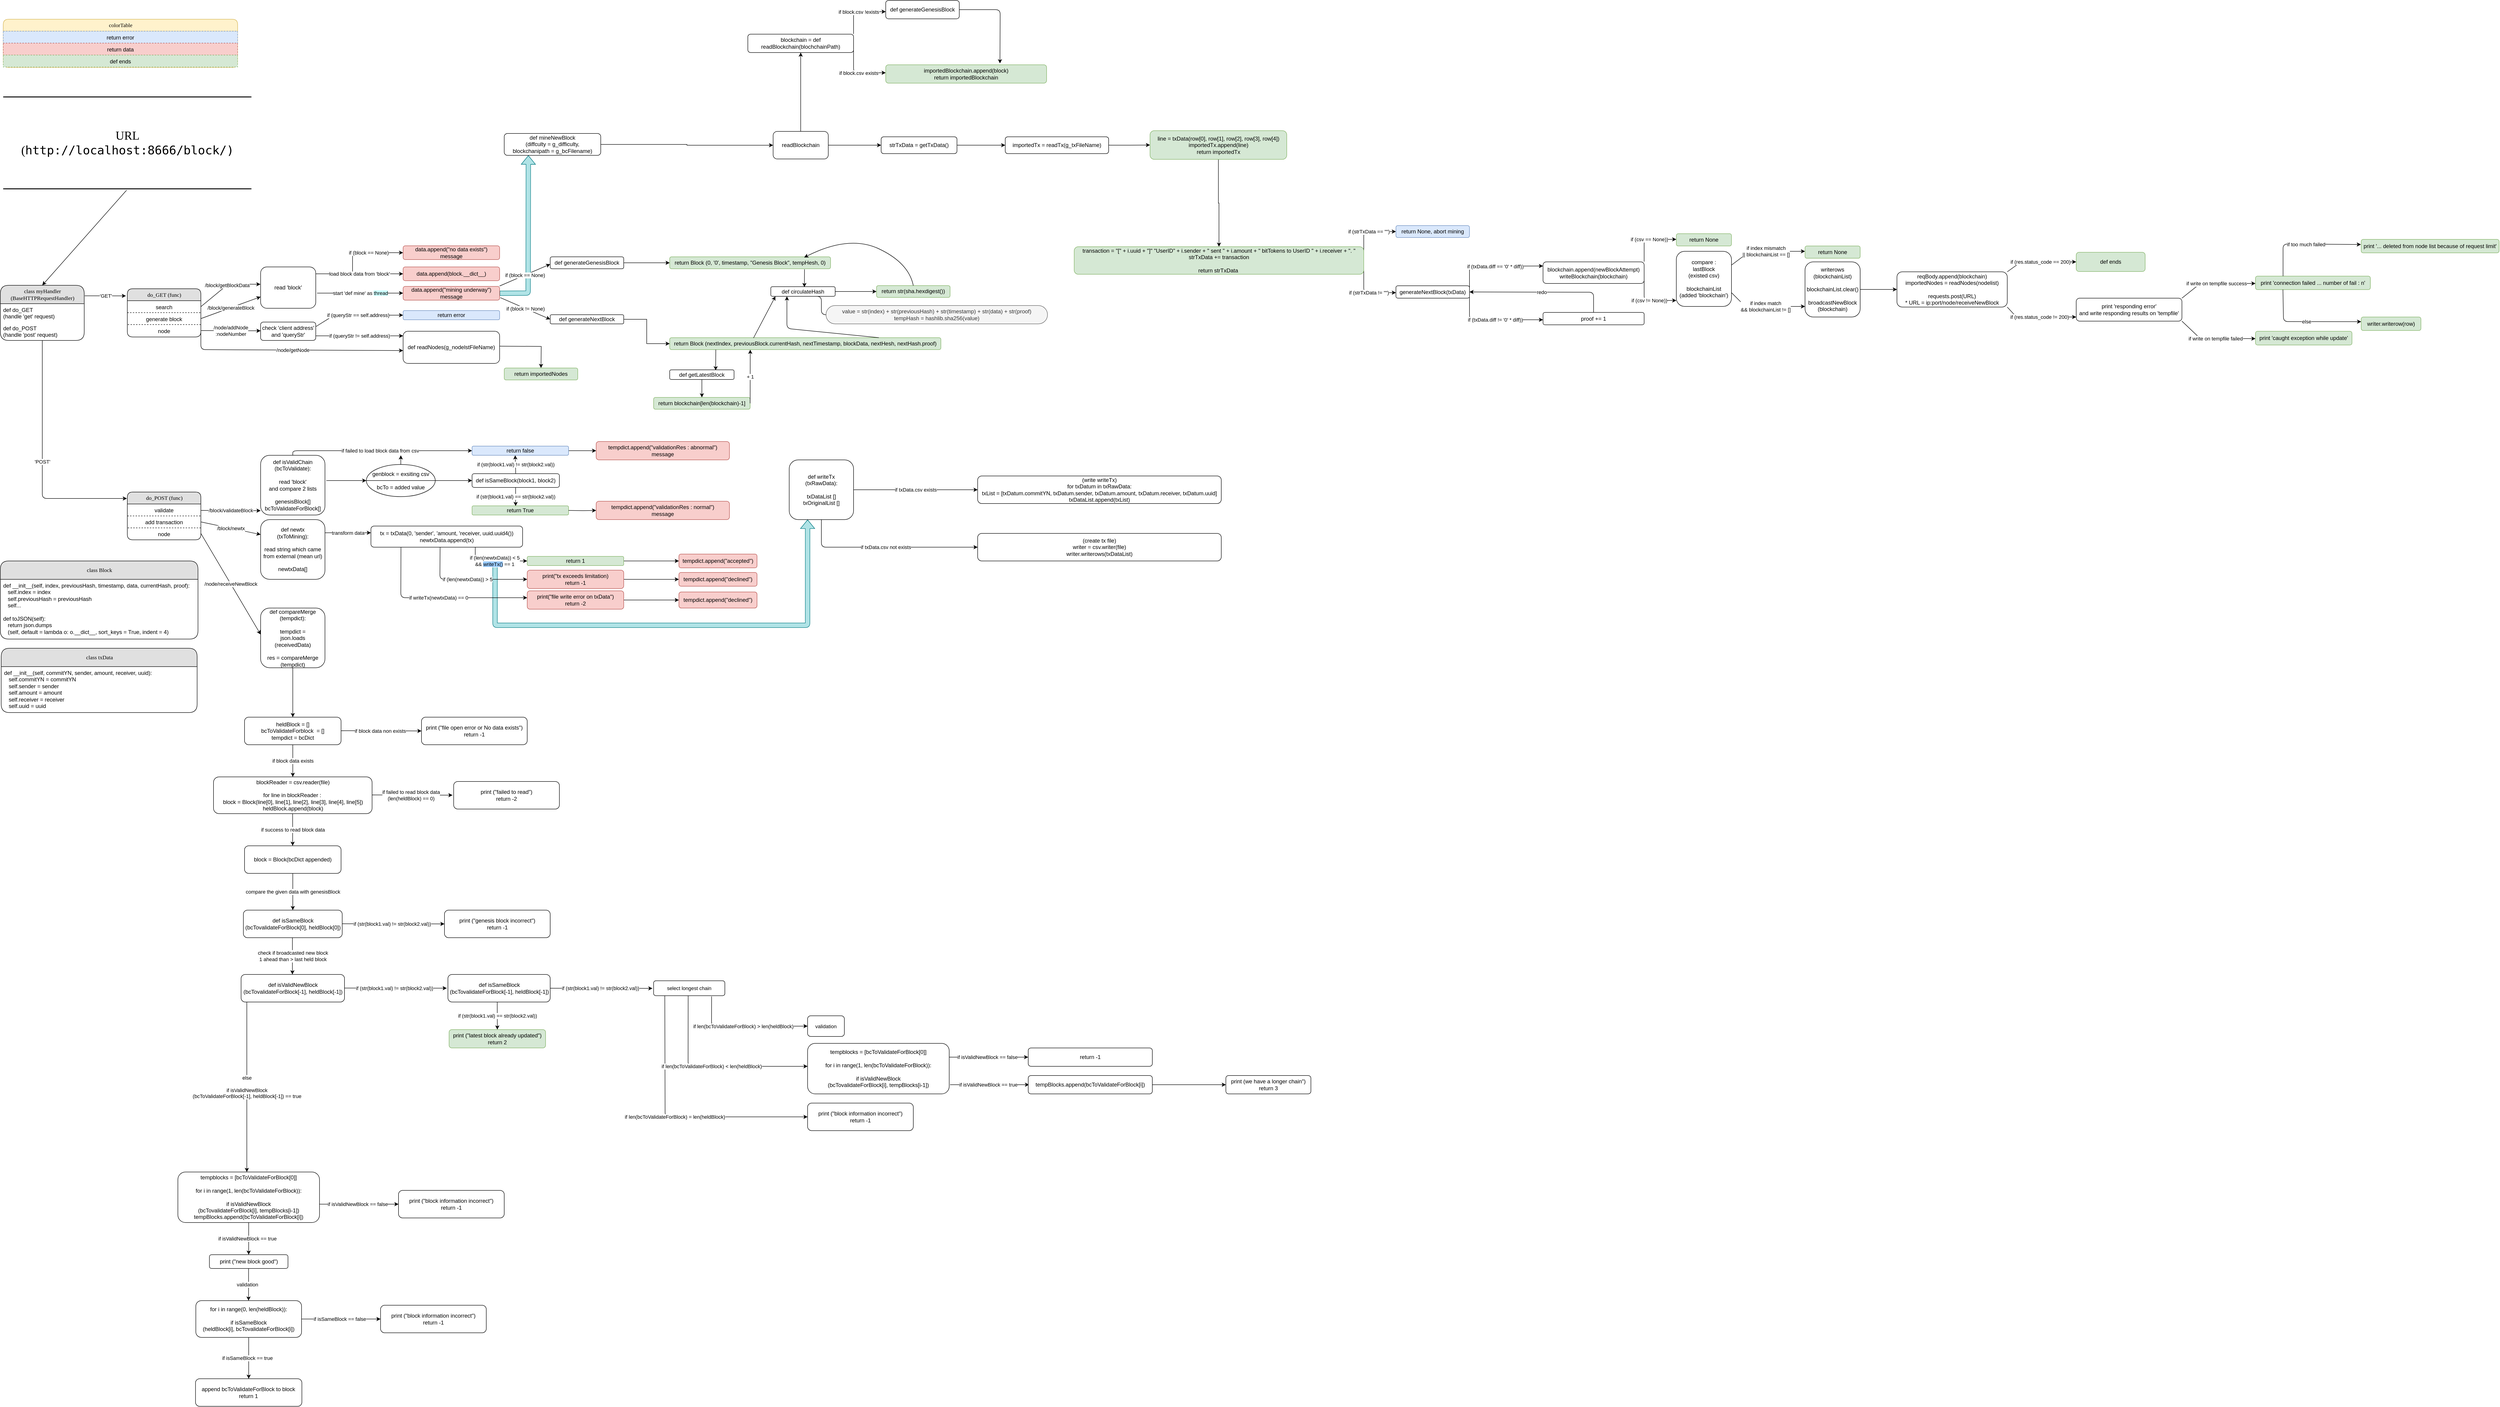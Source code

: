 <mxfile version="14.7.8" type="github">
  <diagram name="Page-1" id="b520641d-4fe3-3701-9064-5fc419738815">
    <mxGraphModel dx="680" dy="1600" grid="1" gridSize="10" guides="1" tooltips="1" connect="1" arrows="1" fold="1" page="1" pageScale="1" pageWidth="5000" pageHeight="1000" background="none" math="0" shadow="0">
      <root>
        <mxCell id="0" />
        <mxCell id="1" parent="0" />
        <mxCell id="T90oEY8MlLtp2YTadI0L-85" value="" style="endArrow=classic;html=1;entryX=0;entryY=0.5;entryDx=0;entryDy=0;exitX=0.157;exitY=1.003;exitDx=0;exitDy=0;exitPerimeter=0;" edge="1" parent="1" source="T90oEY8MlLtp2YTadI0L-76" target="T90oEY8MlLtp2YTadI0L-96">
          <mxGeometry relative="1" as="geometry">
            <mxPoint x="1450" y="1720" as="sourcePoint" />
            <mxPoint x="1790" y="1910" as="targetPoint" />
            <Array as="points">
              <mxPoint x="1480" y="1940" />
            </Array>
          </mxGeometry>
        </mxCell>
        <mxCell id="T90oEY8MlLtp2YTadI0L-86" value="&lt;span&gt;if len(bcToValidateForBlock) = len(heldBlock)&lt;/span&gt;" style="edgeLabel;resizable=0;html=1;align=center;verticalAlign=middle;" connectable="0" vertex="1" parent="T90oEY8MlLtp2YTadI0L-85">
          <mxGeometry relative="1" as="geometry">
            <mxPoint x="-3" as="offset" />
          </mxGeometry>
        </mxCell>
        <mxCell id="QLwjLKitC6FLCGk_Un5R-8" value="" style="shape=flexArrow;endArrow=classic;html=1;fillColor=#b0e3e6;strokeColor=#0e8088;entryX=0.286;entryY=1;entryDx=0;entryDy=0;entryPerimeter=0;" parent="1" edge="1" target="QLwjLKitC6FLCGk_Un5R-9">
          <mxGeometry width="50" height="50" relative="1" as="geometry">
            <mxPoint x="1110" y="740" as="sourcePoint" />
            <mxPoint x="1780" y="870" as="targetPoint" />
            <Array as="points">
              <mxPoint x="1110" y="870" />
              <mxPoint x="1790" y="870" />
            </Array>
          </mxGeometry>
        </mxCell>
        <mxCell id="gxKG5KSvoj4LGC8UMZM3-65" value="" style="shape=flexArrow;endArrow=classic;html=1;exitX=1;exitY=0.5;exitDx=0;exitDy=0;entryX=0.25;entryY=1;entryDx=0;entryDy=0;fillColor=#b0e3e6;strokeColor=#0e8088;" parent="1" source="gxKG5KSvoj4LGC8UMZM3-26" target="gxKG5KSvoj4LGC8UMZM3-28" edge="1">
          <mxGeometry width="50" height="50" relative="1" as="geometry">
            <mxPoint x="1290" y="60" as="sourcePoint" />
            <mxPoint x="1340" y="10" as="targetPoint" />
            <Array as="points">
              <mxPoint x="1182" y="147" />
            </Array>
          </mxGeometry>
        </mxCell>
        <mxCell id="2debaab0fafb2da2-10" value="&lt;font style=&quot;font-size: 26px&quot;&gt;URL&lt;br&gt;&lt;font style=&quot;background-color: rgb(255 , 255 , 255) ; font-size: 26px&quot;&gt;(&lt;span style=&quot;font-family: &amp;#34;jetbrains mono&amp;#34; , monospace&quot;&gt;http://localhost:8666/block/)&lt;/span&gt;&lt;/font&gt;&lt;/font&gt;" style="html=1;rounded=0;shadow=0;comic=0;labelBackgroundColor=none;strokeWidth=2;fontFamily=Verdana;fontSize=12;align=center;shape=mxgraph.ios7ui.horLines;" parent="1" vertex="1">
          <mxGeometry x="40" y="-280" width="540" height="200" as="geometry" />
        </mxCell>
        <mxCell id="21ea969265ad0168-6" value="class myHandler&lt;br&gt;(BaseHTTPRequestHandler)" style="swimlane;html=1;fontStyle=0;childLayout=stackLayout;horizontal=1;startSize=40;fillColor=#e0e0e0;horizontalStack=0;resizeParent=1;resizeLast=0;collapsible=1;marginBottom=0;swimlaneFillColor=#ffffff;align=center;rounded=1;shadow=0;comic=0;labelBackgroundColor=none;strokeWidth=1;fontFamily=Verdana;fontSize=12" parent="1" vertex="1">
          <mxGeometry x="33.75" y="130" width="182.5" height="120" as="geometry" />
        </mxCell>
        <mxCell id="21ea969265ad0168-7" value="def do_GET&lt;br&gt;(handle &#39;get&#39; request)" style="text;html=1;strokeColor=none;fillColor=none;spacingLeft=4;spacingRight=4;whiteSpace=wrap;overflow=hidden;rotatable=0;points=[[0,0.5],[1,0.5]];portConstraint=eastwest;" parent="21ea969265ad0168-6" vertex="1">
          <mxGeometry y="40" width="182.5" height="40" as="geometry" />
        </mxCell>
        <mxCell id="21ea969265ad0168-8" value="def do_POST&lt;br&gt;(handle &#39;post&#39; request)" style="text;html=1;strokeColor=none;fillColor=none;spacingLeft=4;spacingRight=4;whiteSpace=wrap;overflow=hidden;rotatable=0;points=[[0,0.5],[1,0.5]];portConstraint=eastwest;" parent="21ea969265ad0168-6" vertex="1">
          <mxGeometry y="80" width="182.5" height="34" as="geometry" />
        </mxCell>
        <mxCell id="21ea969265ad0168-14" value="do_GET (func)" style="swimlane;html=1;fontStyle=0;childLayout=stackLayout;horizontal=1;startSize=26;fillColor=#e0e0e0;horizontalStack=0;resizeParent=1;resizeLast=0;collapsible=1;marginBottom=0;swimlaneFillColor=#ffffff;align=center;rounded=1;shadow=0;comic=0;labelBackgroundColor=none;strokeWidth=1;fontFamily=Verdana;fontSize=12" parent="1" vertex="1">
          <mxGeometry x="310" y="137.5" width="160" height="105" as="geometry" />
        </mxCell>
        <mxCell id="21ea969265ad0168-15" value="search" style="text;html=1;fillColor=none;spacingLeft=4;spacingRight=4;whiteSpace=wrap;overflow=hidden;rotatable=0;points=[[0,0.5],[1,0.5]];portConstraint=eastwest;strokeWidth=1;shadow=0;dashed=1;align=center;" parent="21ea969265ad0168-14" vertex="1">
          <mxGeometry y="26" width="160" height="26" as="geometry" />
        </mxCell>
        <mxCell id="21ea969265ad0168-16" value="generate block" style="text;html=1;fillColor=none;spacingLeft=4;spacingRight=4;whiteSpace=wrap;overflow=hidden;rotatable=0;points=[[0,0.5],[1,0.5]];portConstraint=eastwest;strokeColor=#000000;dashed=1;align=center;" parent="21ea969265ad0168-14" vertex="1">
          <mxGeometry y="52" width="160" height="26" as="geometry" />
        </mxCell>
        <mxCell id="21ea969265ad0168-17" value="node" style="text;html=1;fillColor=none;spacingLeft=4;spacingRight=4;whiteSpace=wrap;overflow=hidden;rotatable=0;points=[[0,0.5],[1,0.5]];portConstraint=eastwest;dashed=1;align=center;" parent="21ea969265ad0168-14" vertex="1">
          <mxGeometry y="78" width="160" height="26" as="geometry" />
        </mxCell>
        <mxCell id="21ea969265ad0168-26" value="do_POST (func)" style="swimlane;html=1;fontStyle=0;childLayout=stackLayout;horizontal=1;startSize=26;fillColor=#e0e0e0;horizontalStack=0;resizeParent=1;resizeLast=0;collapsible=1;marginBottom=0;swimlaneFillColor=#ffffff;align=center;rounded=1;shadow=0;comic=0;labelBackgroundColor=none;strokeWidth=1;fontFamily=Verdana;fontSize=12" parent="1" vertex="1">
          <mxGeometry x="310" y="580" width="160" height="104" as="geometry" />
        </mxCell>
        <mxCell id="21ea969265ad0168-27" value="validate" style="text;html=1;strokeColor=none;fillColor=none;spacingLeft=4;spacingRight=4;whiteSpace=wrap;overflow=hidden;rotatable=0;points=[[0,0.5],[1,0.5]];portConstraint=eastwest;align=center;" parent="21ea969265ad0168-26" vertex="1">
          <mxGeometry y="26" width="160" height="26" as="geometry" />
        </mxCell>
        <mxCell id="21ea969265ad0168-28" value="add transaction" style="text;html=1;fillColor=none;spacingLeft=4;spacingRight=4;whiteSpace=wrap;overflow=hidden;rotatable=0;points=[[0,0.5],[1,0.5]];portConstraint=eastwest;strokeColor=#000000;dashed=1;align=center;" parent="21ea969265ad0168-26" vertex="1">
          <mxGeometry y="52" width="160" height="26" as="geometry" />
        </mxCell>
        <mxCell id="21ea969265ad0168-29" value="node" style="text;html=1;strokeColor=none;fillColor=none;spacingLeft=4;spacingRight=4;whiteSpace=wrap;overflow=hidden;rotatable=0;points=[[0,0.5],[1,0.5]];portConstraint=eastwest;align=center;" parent="21ea969265ad0168-26" vertex="1">
          <mxGeometry y="78" width="160" height="26" as="geometry" />
        </mxCell>
        <mxCell id="GV4vG9G-vkSTJesM0rRb-1" value="" style="endArrow=classic;html=1;entryX=0.5;entryY=0;entryDx=0;entryDy=0;exitX=0.497;exitY=1.015;exitDx=0;exitDy=0;exitPerimeter=0;" parent="1" source="2debaab0fafb2da2-10" target="21ea969265ad0168-6" edge="1">
          <mxGeometry width="50" height="50" relative="1" as="geometry">
            <mxPoint x="125" y="74" as="sourcePoint" />
            <mxPoint x="90" y="260" as="targetPoint" />
            <Array as="points" />
          </mxGeometry>
        </mxCell>
        <mxCell id="GV4vG9G-vkSTJesM0rRb-3" value="" style="endArrow=classic;html=1;exitX=0.5;exitY=1;exitDx=0;exitDy=0;entryX=-0.006;entryY=0.135;entryDx=0;entryDy=0;entryPerimeter=0;" parent="1" source="21ea969265ad0168-6" target="21ea969265ad0168-26" edge="1">
          <mxGeometry relative="1" as="geometry">
            <mxPoint x="190" y="310" as="sourcePoint" />
            <mxPoint x="560" y="430" as="targetPoint" />
            <Array as="points">
              <mxPoint x="125" y="594" />
            </Array>
          </mxGeometry>
        </mxCell>
        <mxCell id="GV4vG9G-vkSTJesM0rRb-4" value="&#39;POST&#39;" style="edgeLabel;resizable=0;html=1;align=center;verticalAlign=middle;" parent="GV4vG9G-vkSTJesM0rRb-3" connectable="0" vertex="1">
          <mxGeometry relative="1" as="geometry" />
        </mxCell>
        <mxCell id="GV4vG9G-vkSTJesM0rRb-5" value="" style="endArrow=classic;html=1;exitX=1.006;exitY=0.191;exitDx=0;exitDy=0;exitPerimeter=0;entryX=-0.019;entryY=0.148;entryDx=0;entryDy=0;entryPerimeter=0;" parent="1" source="21ea969265ad0168-6" target="21ea969265ad0168-14" edge="1">
          <mxGeometry relative="1" as="geometry">
            <mxPoint x="216.25" y="200" as="sourcePoint" />
            <mxPoint x="300" y="153" as="targetPoint" />
            <Array as="points" />
          </mxGeometry>
        </mxCell>
        <mxCell id="GV4vG9G-vkSTJesM0rRb-6" value="&#39;GET&#39;" style="edgeLabel;resizable=0;html=1;align=center;verticalAlign=middle;" parent="GV4vG9G-vkSTJesM0rRb-5" connectable="0" vertex="1">
          <mxGeometry relative="1" as="geometry" />
        </mxCell>
        <mxCell id="GV4vG9G-vkSTJesM0rRb-8" value="data.append(block.__dict__)" style="rounded=1;whiteSpace=wrap;html=1;shadow=0;strokeColor=#b85450;strokeWidth=1;align=center;fillColor=#f8cecc;" parent="1" vertex="1">
          <mxGeometry x="910" y="90" width="210" height="30" as="geometry" />
        </mxCell>
        <mxCell id="GV4vG9G-vkSTJesM0rRb-9" value="" style="endArrow=classic;html=1;exitX=1;exitY=0.5;exitDx=0;exitDy=0;entryX=-0.003;entryY=0.42;entryDx=0;entryDy=0;entryPerimeter=0;" parent="1" source="21ea969265ad0168-15" target="GV4vG9G-vkSTJesM0rRb-14" edge="1">
          <mxGeometry relative="1" as="geometry">
            <mxPoint x="420" y="290" as="sourcePoint" />
            <mxPoint x="520" y="290" as="targetPoint" />
            <Array as="points">
              <mxPoint x="530" y="127" />
            </Array>
          </mxGeometry>
        </mxCell>
        <mxCell id="GV4vG9G-vkSTJesM0rRb-10" value="/block/getBlockData" style="edgeLabel;resizable=0;html=1;align=center;verticalAlign=middle;" parent="GV4vG9G-vkSTJesM0rRb-9" connectable="0" vertex="1">
          <mxGeometry relative="1" as="geometry" />
        </mxCell>
        <mxCell id="GV4vG9G-vkSTJesM0rRb-12" value="" style="endArrow=classic;html=1;exitX=1;exitY=0.5;exitDx=0;exitDy=0;entryX=0;entryY=0.5;entryDx=0;entryDy=0;" parent="1" source="21ea969265ad0168-16" edge="1">
          <mxGeometry relative="1" as="geometry">
            <mxPoint x="580" y="290" as="sourcePoint" />
            <mxPoint x="600" y="155" as="targetPoint" />
          </mxGeometry>
        </mxCell>
        <mxCell id="GV4vG9G-vkSTJesM0rRb-13" value="/block/generateBlock" style="edgeLabel;resizable=0;html=1;align=center;verticalAlign=middle;" parent="GV4vG9G-vkSTJesM0rRb-12" connectable="0" vertex="1">
          <mxGeometry relative="1" as="geometry" />
        </mxCell>
        <mxCell id="GV4vG9G-vkSTJesM0rRb-14" value="read &#39;block&#39;" style="rounded=1;whiteSpace=wrap;html=1;shadow=0;strokeColor=#000000;strokeWidth=1;align=center;" parent="1" vertex="1">
          <mxGeometry x="600" y="90" width="120" height="90" as="geometry" />
        </mxCell>
        <mxCell id="GV4vG9G-vkSTJesM0rRb-15" value="" style="endArrow=classic;html=1;entryX=0;entryY=0.5;entryDx=0;entryDy=0;exitX=1;exitY=0.167;exitDx=0;exitDy=0;exitPerimeter=0;" parent="1" source="GV4vG9G-vkSTJesM0rRb-14" target="GV4vG9G-vkSTJesM0rRb-8" edge="1">
          <mxGeometry relative="1" as="geometry">
            <mxPoint x="724" y="105" as="sourcePoint" />
            <mxPoint x="820" y="88.66" as="targetPoint" />
          </mxGeometry>
        </mxCell>
        <mxCell id="GV4vG9G-vkSTJesM0rRb-16" value="load block data from &#39;block&#39;" style="edgeLabel;resizable=0;html=1;align=center;verticalAlign=middle;" parent="GV4vG9G-vkSTJesM0rRb-15" connectable="0" vertex="1">
          <mxGeometry relative="1" as="geometry" />
        </mxCell>
        <mxCell id="9pu0YHdIuSZk-ArdZA3d-1" value="" style="endArrow=classic;html=1;exitX=1;exitY=0.5;exitDx=0;exitDy=0;" parent="1" source="21ea969265ad0168-17" edge="1">
          <mxGeometry relative="1" as="geometry">
            <mxPoint x="590" y="580" as="sourcePoint" />
            <mxPoint x="600" y="229" as="targetPoint" />
          </mxGeometry>
        </mxCell>
        <mxCell id="9pu0YHdIuSZk-ArdZA3d-2" value="/node/addNode&lt;br&gt;:nodeNumber" style="edgeLabel;resizable=0;html=1;align=center;verticalAlign=middle;" parent="9pu0YHdIuSZk-ArdZA3d-1" connectable="0" vertex="1">
          <mxGeometry relative="1" as="geometry" />
        </mxCell>
        <mxCell id="9pu0YHdIuSZk-ArdZA3d-6" value="" style="endArrow=classic;html=1;exitX=1;exitY=0.5;exitDx=0;exitDy=0;entryX=0;entryY=0.6;entryDx=0;entryDy=0;entryPerimeter=0;" parent="1" source="21ea969265ad0168-17" target="9pu0YHdIuSZk-ArdZA3d-17" edge="1">
          <mxGeometry relative="1" as="geometry">
            <mxPoint x="270" y="430" as="sourcePoint" />
            <mxPoint x="600" y="270" as="targetPoint" />
            <Array as="points">
              <mxPoint x="470" y="270" />
            </Array>
          </mxGeometry>
        </mxCell>
        <mxCell id="9pu0YHdIuSZk-ArdZA3d-7" value="/node/getNode" style="edgeLabel;resizable=0;html=1;align=center;verticalAlign=middle;" parent="9pu0YHdIuSZk-ArdZA3d-6" connectable="0" vertex="1">
          <mxGeometry relative="1" as="geometry" />
        </mxCell>
        <mxCell id="9pu0YHdIuSZk-ArdZA3d-8" value="check &#39;client address&#39;&lt;br&gt;and &#39;queryStr&#39;" style="rounded=1;whiteSpace=wrap;html=1;" parent="1" vertex="1">
          <mxGeometry x="600" y="210" width="120" height="40" as="geometry" />
        </mxCell>
        <mxCell id="9pu0YHdIuSZk-ArdZA3d-9" value="" style="endArrow=classic;html=1;entryX=0;entryY=0.5;entryDx=0;entryDy=0;" parent="1" target="9pu0YHdIuSZk-ArdZA3d-16" edge="1">
          <mxGeometry relative="1" as="geometry">
            <mxPoint x="720" y="220" as="sourcePoint" />
            <mxPoint x="910" y="220" as="targetPoint" />
            <Array as="points">
              <mxPoint x="760" y="195" />
            </Array>
          </mxGeometry>
        </mxCell>
        <mxCell id="9pu0YHdIuSZk-ArdZA3d-10" value="if (queryStr == self.address)" style="edgeLabel;resizable=0;html=1;align=center;verticalAlign=middle;" parent="9pu0YHdIuSZk-ArdZA3d-9" connectable="0" vertex="1">
          <mxGeometry relative="1" as="geometry" />
        </mxCell>
        <mxCell id="9pu0YHdIuSZk-ArdZA3d-11" value="" style="endArrow=classic;html=1;" parent="1" edge="1">
          <mxGeometry relative="1" as="geometry">
            <mxPoint x="720" y="240" as="sourcePoint" />
            <mxPoint x="910" y="240" as="targetPoint" />
          </mxGeometry>
        </mxCell>
        <mxCell id="9pu0YHdIuSZk-ArdZA3d-12" value="if (queryStr != self.address)" style="edgeLabel;resizable=0;html=1;align=center;verticalAlign=middle;" parent="9pu0YHdIuSZk-ArdZA3d-11" connectable="0" vertex="1">
          <mxGeometry relative="1" as="geometry" />
        </mxCell>
        <mxCell id="9pu0YHdIuSZk-ArdZA3d-16" value="return error" style="rounded=1;whiteSpace=wrap;html=1;fillColor=#dae8fc;strokeColor=#6c8ebf;" parent="1" vertex="1">
          <mxGeometry x="910" y="185" width="210" height="20" as="geometry" />
        </mxCell>
        <mxCell id="9pu0YHdIuSZk-ArdZA3d-17" value="def readNodes(g_nodelstFileName)" style="rounded=1;whiteSpace=wrap;html=1;" parent="1" vertex="1">
          <mxGeometry x="910" y="230" width="210" height="70" as="geometry" />
        </mxCell>
        <mxCell id="PHjYOECtbzAeJaCVC0Ml-1" value="" style="endArrow=classic;html=1;exitX=1.025;exitY=0.633;exitDx=0;exitDy=0;exitPerimeter=0;" parent="1" source="GV4vG9G-vkSTJesM0rRb-14" edge="1">
          <mxGeometry relative="1" as="geometry">
            <mxPoint x="800" y="580" as="sourcePoint" />
            <mxPoint x="910" y="147" as="targetPoint" />
          </mxGeometry>
        </mxCell>
        <mxCell id="PHjYOECtbzAeJaCVC0Ml-2" value="start &#39;def mine&#39; as &lt;span style=&quot;background-color: rgb(204 , 255 , 255)&quot;&gt;thread&lt;/span&gt;" style="edgeLabel;resizable=0;html=1;align=center;verticalAlign=middle;" parent="PHjYOECtbzAeJaCVC0Ml-1" connectable="0" vertex="1">
          <mxGeometry relative="1" as="geometry" />
        </mxCell>
        <mxCell id="PHjYOECtbzAeJaCVC0Ml-7" value="" style="endArrow=classic;html=1;" parent="1" edge="1">
          <mxGeometry relative="1" as="geometry">
            <mxPoint x="1120" y="131.5" as="sourcePoint" />
            <mxPoint x="1230" y="84" as="targetPoint" />
          </mxGeometry>
        </mxCell>
        <mxCell id="PHjYOECtbzAeJaCVC0Ml-8" value="if (block == None)" style="edgeLabel;resizable=0;html=1;align=center;verticalAlign=middle;" parent="PHjYOECtbzAeJaCVC0Ml-7" connectable="0" vertex="1">
          <mxGeometry relative="1" as="geometry" />
        </mxCell>
        <mxCell id="PHjYOECtbzAeJaCVC0Ml-9" value="" style="endArrow=classic;html=1;exitX=1.007;exitY=0.927;exitDx=0;exitDy=0;exitPerimeter=0;" parent="1" edge="1">
          <mxGeometry relative="1" as="geometry">
            <mxPoint x="1121.47" y="156.81" as="sourcePoint" />
            <mxPoint x="1230" y="204" as="targetPoint" />
          </mxGeometry>
        </mxCell>
        <mxCell id="PHjYOECtbzAeJaCVC0Ml-10" value="if (block != None)" style="edgeLabel;resizable=0;html=1;align=center;verticalAlign=middle;" parent="PHjYOECtbzAeJaCVC0Ml-9" connectable="0" vertex="1">
          <mxGeometry relative="1" as="geometry" />
        </mxCell>
        <mxCell id="PHjYOECtbzAeJaCVC0Ml-45" value="" style="edgeStyle=orthogonalEdgeStyle;rounded=0;orthogonalLoop=1;jettySize=auto;html=1;" parent="1" source="PHjYOECtbzAeJaCVC0Ml-11" edge="1">
          <mxGeometry relative="1" as="geometry">
            <mxPoint x="1490" y="81" as="targetPoint" />
          </mxGeometry>
        </mxCell>
        <mxCell id="PHjYOECtbzAeJaCVC0Ml-11" value="def generateGenesisBlock" style="rounded=1;whiteSpace=wrap;html=1;" parent="1" vertex="1">
          <mxGeometry x="1230" y="68" width="160" height="26" as="geometry" />
        </mxCell>
        <mxCell id="PHjYOECtbzAeJaCVC0Ml-12" value="def generateNextBlock" style="rounded=1;whiteSpace=wrap;html=1;" parent="1" vertex="1">
          <mxGeometry x="1230" y="194" width="160" height="20" as="geometry" />
        </mxCell>
        <mxCell id="PHjYOECtbzAeJaCVC0Ml-38" value="colorTable" style="swimlane;html=1;fontStyle=0;childLayout=stackLayout;horizontal=1;startSize=26;fillColor=#fff2cc;horizontalStack=0;resizeParent=1;resizeLast=0;collapsible=1;marginBottom=0;swimlaneFillColor=#ffffff;align=center;rounded=1;shadow=0;comic=0;labelBackgroundColor=none;strokeWidth=1;fontFamily=Verdana;fontSize=12;strokeColor=#d6b656;" parent="1" vertex="1">
          <mxGeometry x="40" y="-449.14" width="510" height="105" as="geometry" />
        </mxCell>
        <mxCell id="PHjYOECtbzAeJaCVC0Ml-39" value="return error" style="text;html=1;fillColor=#dae8fc;spacingLeft=4;spacingRight=4;whiteSpace=wrap;overflow=hidden;rotatable=0;points=[[0,0.5],[1,0.5]];portConstraint=eastwest;strokeWidth=1;shadow=0;dashed=1;align=center;strokeColor=#6c8ebf;" parent="PHjYOECtbzAeJaCVC0Ml-38" vertex="1">
          <mxGeometry y="26" width="510" height="26" as="geometry" />
        </mxCell>
        <mxCell id="PHjYOECtbzAeJaCVC0Ml-40" value="return data" style="text;html=1;fillColor=#f8cecc;spacingLeft=4;spacingRight=4;whiteSpace=wrap;overflow=hidden;rotatable=0;points=[[0,0.5],[1,0.5]];portConstraint=eastwest;strokeColor=#b85450;dashed=1;align=center;" parent="PHjYOECtbzAeJaCVC0Ml-38" vertex="1">
          <mxGeometry y="52" width="510" height="26" as="geometry" />
        </mxCell>
        <mxCell id="PHjYOECtbzAeJaCVC0Ml-41" value="def ends" style="text;html=1;fillColor=#d5e8d4;spacingLeft=4;spacingRight=4;whiteSpace=wrap;overflow=hidden;rotatable=0;points=[[0,0.5],[1,0.5]];portConstraint=eastwest;dashed=1;align=center;strokeColor=#82b366;" parent="PHjYOECtbzAeJaCVC0Ml-38" vertex="1">
          <mxGeometry y="78" width="510" height="26" as="geometry" />
        </mxCell>
        <mxCell id="PHjYOECtbzAeJaCVC0Ml-53" value="" style="edgeStyle=orthogonalEdgeStyle;rounded=0;orthogonalLoop=1;jettySize=auto;html=1;" parent="1" source="PHjYOECtbzAeJaCVC0Ml-47" target="PHjYOECtbzAeJaCVC0Ml-52" edge="1">
          <mxGeometry relative="1" as="geometry" />
        </mxCell>
        <mxCell id="PHjYOECtbzAeJaCVC0Ml-47" value="def circulateHash" style="rounded=1;whiteSpace=wrap;html=1;" parent="1" vertex="1">
          <mxGeometry x="1710" y="133" width="140" height="21" as="geometry" />
        </mxCell>
        <mxCell id="PHjYOECtbzAeJaCVC0Ml-48" value="return Block (0, &#39;0&#39;, timestamp, &quot;Genesis Block&quot;, tempHesh, 0)" style="rounded=1;whiteSpace=wrap;html=1;fillColor=#d5e8d4;strokeColor=#82b366;" parent="1" vertex="1">
          <mxGeometry x="1490" y="68" width="350" height="26" as="geometry" />
        </mxCell>
        <mxCell id="PHjYOECtbzAeJaCVC0Ml-51" value="" style="endArrow=classic;html=1;exitX=0.838;exitY=1.045;exitDx=0;exitDy=0;exitPerimeter=0;" parent="1" source="PHjYOECtbzAeJaCVC0Ml-48" edge="1">
          <mxGeometry width="50" height="50" relative="1" as="geometry">
            <mxPoint x="1630" y="234" as="sourcePoint" />
            <mxPoint x="1783" y="134" as="targetPoint" />
          </mxGeometry>
        </mxCell>
        <mxCell id="PHjYOECtbzAeJaCVC0Ml-52" value="return str(sha.hexdigest())" style="whiteSpace=wrap;html=1;rounded=1;fillColor=#d5e8d4;strokeColor=#82b366;" parent="1" vertex="1">
          <mxGeometry x="1940" y="130.62" width="160" height="25.75" as="geometry" />
        </mxCell>
        <mxCell id="PHjYOECtbzAeJaCVC0Ml-54" value="" style="curved=1;endArrow=classic;html=1;entryX=0.836;entryY=0.051;entryDx=0;entryDy=0;entryPerimeter=0;exitX=0.5;exitY=0;exitDx=0;exitDy=0;" parent="1" source="PHjYOECtbzAeJaCVC0Ml-52" target="PHjYOECtbzAeJaCVC0Ml-48" edge="1">
          <mxGeometry width="50" height="50" relative="1" as="geometry">
            <mxPoint x="1170" y="234" as="sourcePoint" />
            <mxPoint x="1220" y="184" as="targetPoint" />
            <Array as="points">
              <mxPoint x="2010" y="81" />
              <mxPoint x="1880" y="20" />
            </Array>
          </mxGeometry>
        </mxCell>
        <mxCell id="PHjYOECtbzAeJaCVC0Ml-55" value="value = str(index) + str(previousHash) + str(timestamp) + str(data) + str(proof)&lt;br&gt;tempHash = hashlib.sha256(value)" style="whiteSpace=wrap;html=1;rounded=1;arcSize=50;align=center;verticalAlign=middle;strokeWidth=1;autosize=1;spacing=4;treeFolding=1;treeMoving=1;newEdgeStyle={&quot;edgeStyle&quot;:&quot;entityRelationEdgeStyle&quot;,&quot;startArrow&quot;:&quot;none&quot;,&quot;endArrow&quot;:&quot;none&quot;,&quot;segment&quot;:10,&quot;curved&quot;:1};fillColor=#f5f5f5;strokeColor=#666666;fontColor=#333333;" parent="1" vertex="1">
          <mxGeometry x="1830" y="174" width="482" height="40" as="geometry" />
        </mxCell>
        <mxCell id="PHjYOECtbzAeJaCVC0Ml-56" value="" style="edgeStyle=entityRelationEdgeStyle;startArrow=none;endArrow=none;segment=10;curved=1;exitX=0.5;exitY=1;exitDx=0;exitDy=0;" parent="1" edge="1">
          <mxGeometry relative="1" as="geometry">
            <mxPoint x="1810" y="154" as="sourcePoint" />
            <mxPoint x="1830" y="194" as="targetPoint" />
          </mxGeometry>
        </mxCell>
        <mxCell id="PHjYOECtbzAeJaCVC0Ml-57" value="return Block (nextIndex, previousBlock.currentHash, nextTimestamp, blockData, nextHesh, nextHash.proof)" style="rounded=1;whiteSpace=wrap;html=1;fillColor=#d5e8d4;strokeColor=#82b366;" parent="1" vertex="1">
          <mxGeometry x="1490" y="244" width="590" height="26" as="geometry" />
        </mxCell>
        <mxCell id="PHjYOECtbzAeJaCVC0Ml-58" value="" style="edgeStyle=orthogonalEdgeStyle;rounded=0;orthogonalLoop=1;jettySize=auto;html=1;exitX=1;exitY=0.5;exitDx=0;exitDy=0;entryX=0;entryY=0.5;entryDx=0;entryDy=0;" parent="1" source="PHjYOECtbzAeJaCVC0Ml-12" target="PHjYOECtbzAeJaCVC0Ml-57" edge="1">
          <mxGeometry relative="1" as="geometry">
            <mxPoint x="1400" y="91" as="sourcePoint" />
            <mxPoint x="1500" y="91" as="targetPoint" />
            <Array as="points">
              <mxPoint x="1440" y="204" />
              <mxPoint x="1440" y="257" />
            </Array>
          </mxGeometry>
        </mxCell>
        <mxCell id="PHjYOECtbzAeJaCVC0Ml-59" value="" style="endArrow=classic;html=1;exitX=0.838;exitY=1.045;exitDx=0;exitDy=0;exitPerimeter=0;entryX=0.714;entryY=0.056;entryDx=0;entryDy=0;entryPerimeter=0;" parent="1" target="PHjYOECtbzAeJaCVC0Ml-60" edge="1">
          <mxGeometry width="50" height="50" relative="1" as="geometry">
            <mxPoint x="1590.3" y="270.0" as="sourcePoint" />
            <mxPoint x="1590" y="308.83" as="targetPoint" />
          </mxGeometry>
        </mxCell>
        <mxCell id="PHjYOECtbzAeJaCVC0Ml-60" value="def getLatestBlock" style="rounded=1;whiteSpace=wrap;html=1;" parent="1" vertex="1">
          <mxGeometry x="1490" y="314" width="140" height="21" as="geometry" />
        </mxCell>
        <mxCell id="PHjYOECtbzAeJaCVC0Ml-61" value="" style="edgeStyle=orthogonalEdgeStyle;rounded=0;orthogonalLoop=1;jettySize=auto;html=1;exitX=0.5;exitY=1;exitDx=0;exitDy=0;" parent="1" source="PHjYOECtbzAeJaCVC0Ml-60" target="PHjYOECtbzAeJaCVC0Ml-62" edge="1">
          <mxGeometry relative="1" as="geometry">
            <mxPoint x="1400" y="386.88" as="sourcePoint" />
          </mxGeometry>
        </mxCell>
        <mxCell id="PHjYOECtbzAeJaCVC0Ml-62" value="return blockchain[len(blockchain)-1]" style="whiteSpace=wrap;html=1;rounded=1;fillColor=#d5e8d4;strokeColor=#82b366;" parent="1" vertex="1">
          <mxGeometry x="1455" y="374" width="210" height="25.75" as="geometry" />
        </mxCell>
        <mxCell id="PHjYOECtbzAeJaCVC0Ml-63" value="" style="endArrow=classic;html=1;entryX=0.297;entryY=1.006;entryDx=0;entryDy=0;entryPerimeter=0;exitX=1;exitY=0.5;exitDx=0;exitDy=0;" parent="1" source="PHjYOECtbzAeJaCVC0Ml-62" target="PHjYOECtbzAeJaCVC0Ml-57" edge="1">
          <mxGeometry relative="1" as="geometry">
            <mxPoint x="890" y="371" as="sourcePoint" />
            <mxPoint x="930" y="174" as="targetPoint" />
            <Array as="points" />
          </mxGeometry>
        </mxCell>
        <mxCell id="PHjYOECtbzAeJaCVC0Ml-64" value="+ 1" style="edgeLabel;resizable=0;html=1;align=center;verticalAlign=middle;" parent="PHjYOECtbzAeJaCVC0Ml-63" connectable="0" vertex="1">
          <mxGeometry relative="1" as="geometry" />
        </mxCell>
        <mxCell id="PHjYOECtbzAeJaCVC0Ml-65" value="" style="endArrow=classic;html=1;exitX=0.309;exitY=0.027;exitDx=0;exitDy=0;exitPerimeter=0;" parent="1" source="PHjYOECtbzAeJaCVC0Ml-57" edge="1">
          <mxGeometry width="50" height="50" relative="1" as="geometry">
            <mxPoint x="1680.34" y="166.41" as="sourcePoint" />
            <mxPoint x="1720" y="154" as="targetPoint" />
          </mxGeometry>
        </mxCell>
        <mxCell id="PHjYOECtbzAeJaCVC0Ml-66" value="" style="endArrow=classic;html=1;entryX=0.25;entryY=1;entryDx=0;entryDy=0;" parent="1" target="PHjYOECtbzAeJaCVC0Ml-47" edge="1">
          <mxGeometry width="50" height="50" relative="1" as="geometry">
            <mxPoint x="1945" y="244" as="sourcePoint" />
            <mxPoint x="1780" y="169" as="targetPoint" />
            <Array as="points">
              <mxPoint x="1745" y="224" />
            </Array>
          </mxGeometry>
        </mxCell>
        <mxCell id="PHjYOECtbzAeJaCVC0Ml-67" value="class Block" style="swimlane;html=1;fontStyle=0;childLayout=stackLayout;horizontal=1;startSize=40;fillColor=#e0e0e0;horizontalStack=0;resizeParent=1;resizeLast=0;collapsible=1;marginBottom=0;swimlaneFillColor=#ffffff;align=center;rounded=1;shadow=0;comic=0;labelBackgroundColor=none;strokeWidth=1;fontFamily=Verdana;fontSize=12" parent="1" vertex="1">
          <mxGeometry x="33.75" y="730" width="430" height="170" as="geometry" />
        </mxCell>
        <mxCell id="PHjYOECtbzAeJaCVC0Ml-68" value="def __init__(self, index, previousHash, timestamp, data, currentHash, proof):&lt;br&gt;&amp;nbsp; &amp;nbsp;self.index = index&lt;br&gt;&amp;nbsp; &amp;nbsp;self.previousHash = previousHash&lt;br&gt;&amp;nbsp; &amp;nbsp;self...&lt;br&gt;&lt;br&gt;def toJSON(self):&lt;br&gt;&amp;nbsp; &amp;nbsp;return json.dumps&lt;br&gt;&amp;nbsp; &amp;nbsp;(self, default = lambda o: o.__dict__, sort_keys = True, indent = 4)" style="text;html=1;strokeColor=none;fillColor=none;spacingLeft=4;spacingRight=4;whiteSpace=wrap;overflow=hidden;rotatable=0;points=[[0,0.5],[1,0.5]];portConstraint=eastwest;" parent="PHjYOECtbzAeJaCVC0Ml-67" vertex="1">
          <mxGeometry y="40" width="430" height="130" as="geometry" />
        </mxCell>
        <mxCell id="PHjYOECtbzAeJaCVC0Ml-70" value="" style="edgeStyle=orthogonalEdgeStyle;rounded=0;orthogonalLoop=1;jettySize=auto;html=1;" parent="1" edge="1">
          <mxGeometry relative="1" as="geometry">
            <mxPoint x="1120" y="262.5" as="sourcePoint" />
            <mxPoint x="1210" y="310" as="targetPoint" />
          </mxGeometry>
        </mxCell>
        <mxCell id="PHjYOECtbzAeJaCVC0Ml-71" value="return importedNodes" style="rounded=1;whiteSpace=wrap;html=1;fillColor=#d5e8d4;strokeColor=#82b366;" parent="1" vertex="1">
          <mxGeometry x="1130" y="310" width="160" height="26" as="geometry" />
        </mxCell>
        <mxCell id="PHjYOECtbzAeJaCVC0Ml-72" value="" style="endArrow=classic;html=1;exitX=1;exitY=0.5;exitDx=0;exitDy=0;" parent="1" edge="1">
          <mxGeometry relative="1" as="geometry">
            <mxPoint x="470" y="620" as="sourcePoint" />
            <mxPoint x="600" y="620.5" as="targetPoint" />
          </mxGeometry>
        </mxCell>
        <mxCell id="PHjYOECtbzAeJaCVC0Ml-73" value="/block/validateBlock" style="edgeLabel;resizable=0;html=1;align=center;verticalAlign=middle;" parent="PHjYOECtbzAeJaCVC0Ml-72" connectable="0" vertex="1">
          <mxGeometry relative="1" as="geometry" />
        </mxCell>
        <mxCell id="PHjYOECtbzAeJaCVC0Ml-74" value="" style="endArrow=classic;html=1;exitX=1;exitY=0.5;exitDx=0;exitDy=0;entryX=0;entryY=0.25;entryDx=0;entryDy=0;" parent="1" source="21ea969265ad0168-28" target="D7Xr076fDrkNId-XTe2z-1" edge="1">
          <mxGeometry relative="1" as="geometry">
            <mxPoint x="510" y="650" as="sourcePoint" />
            <mxPoint x="600" y="645" as="targetPoint" />
          </mxGeometry>
        </mxCell>
        <mxCell id="PHjYOECtbzAeJaCVC0Ml-75" value="/block/newtx" style="edgeLabel;resizable=0;html=1;align=center;verticalAlign=middle;" parent="PHjYOECtbzAeJaCVC0Ml-74" connectable="0" vertex="1">
          <mxGeometry relative="1" as="geometry" />
        </mxCell>
        <mxCell id="PHjYOECtbzAeJaCVC0Ml-76" value="" style="endArrow=classic;html=1;exitX=1;exitY=0.5;exitDx=0;exitDy=0;" parent="1" edge="1">
          <mxGeometry relative="1" as="geometry">
            <mxPoint x="470" y="670" as="sourcePoint" />
            <mxPoint x="600" y="890" as="targetPoint" />
          </mxGeometry>
        </mxCell>
        <mxCell id="PHjYOECtbzAeJaCVC0Ml-77" value="/node/receiveNewBlock" style="edgeLabel;resizable=0;html=1;align=center;verticalAlign=middle;" parent="PHjYOECtbzAeJaCVC0Ml-76" connectable="0" vertex="1">
          <mxGeometry relative="1" as="geometry" />
        </mxCell>
        <mxCell id="PHjYOECtbzAeJaCVC0Ml-78" value="def isValidChain&lt;br&gt;(bcToValidate):&lt;br&gt;&lt;br&gt;read &#39;block&#39;&lt;br&gt;and compare 2 lists&lt;br&gt;&lt;br&gt;genesisBlock[]&lt;br&gt;bcToValidateForBlock[]" style="rounded=1;whiteSpace=wrap;html=1;shadow=0;strokeColor=#000000;strokeWidth=1;align=center;" parent="1" vertex="1">
          <mxGeometry x="600" y="500" width="140" height="130" as="geometry" />
        </mxCell>
        <mxCell id="PHjYOECtbzAeJaCVC0Ml-79" value="" style="endArrow=classic;html=1;entryX=0;entryY=0.5;entryDx=0;entryDy=0;" parent="1" source="PHjYOECtbzAeJaCVC0Ml-78" target="PHjYOECtbzAeJaCVC0Ml-81" edge="1">
          <mxGeometry relative="1" as="geometry">
            <mxPoint x="650" y="490.03" as="sourcePoint" />
            <mxPoint x="890" y="490" as="targetPoint" />
            <Array as="points">
              <mxPoint x="670" y="490" />
            </Array>
          </mxGeometry>
        </mxCell>
        <mxCell id="PHjYOECtbzAeJaCVC0Ml-80" value="if failed to load block data from csv" style="edgeLabel;resizable=0;html=1;align=center;verticalAlign=middle;" parent="PHjYOECtbzAeJaCVC0Ml-79" connectable="0" vertex="1">
          <mxGeometry relative="1" as="geometry" />
        </mxCell>
        <mxCell id="gxKG5KSvoj4LGC8UMZM3-20" value="" style="edgeStyle=orthogonalEdgeStyle;rounded=0;orthogonalLoop=1;jettySize=auto;html=1;" parent="1" source="PHjYOECtbzAeJaCVC0Ml-81" target="gxKG5KSvoj4LGC8UMZM3-19" edge="1">
          <mxGeometry relative="1" as="geometry" />
        </mxCell>
        <mxCell id="PHjYOECtbzAeJaCVC0Ml-81" value="return false" style="rounded=1;whiteSpace=wrap;html=1;fillColor=#dae8fc;strokeColor=#6c8ebf;" parent="1" vertex="1">
          <mxGeometry x="1060" y="480" width="210" height="20" as="geometry" />
        </mxCell>
        <mxCell id="PHjYOECtbzAeJaCVC0Ml-87" value="def isSameBlock(block1, block2)" style="rounded=1;whiteSpace=wrap;html=1;" parent="1" vertex="1">
          <mxGeometry x="1060" y="540" width="190" height="30" as="geometry" />
        </mxCell>
        <mxCell id="gxKG5KSvoj4LGC8UMZM3-2" value="" style="endArrow=classic;html=1;exitX=0.5;exitY=0;exitDx=0;exitDy=0;entryX=0.447;entryY=1;entryDx=0;entryDy=0;entryPerimeter=0;" parent="1" source="PHjYOECtbzAeJaCVC0Ml-87" target="PHjYOECtbzAeJaCVC0Ml-81" edge="1">
          <mxGeometry relative="1" as="geometry">
            <mxPoint x="1090" y="520" as="sourcePoint" />
            <mxPoint x="1126" y="499" as="targetPoint" />
          </mxGeometry>
        </mxCell>
        <mxCell id="gxKG5KSvoj4LGC8UMZM3-3" value="if (str(block1.val) != str(block2.val))" style="edgeLabel;resizable=0;html=1;align=center;verticalAlign=middle;" parent="gxKG5KSvoj4LGC8UMZM3-2" connectable="0" vertex="1">
          <mxGeometry relative="1" as="geometry" />
        </mxCell>
        <mxCell id="gxKG5KSvoj4LGC8UMZM3-4" value="" style="endArrow=classic;html=1;" parent="1" edge="1">
          <mxGeometry relative="1" as="geometry">
            <mxPoint x="1154.76" y="570" as="sourcePoint" />
            <mxPoint x="1154.76" y="610.44" as="targetPoint" />
          </mxGeometry>
        </mxCell>
        <mxCell id="gxKG5KSvoj4LGC8UMZM3-5" value="if (str(block1.val) == str(block2.val))" style="edgeLabel;resizable=0;html=1;align=center;verticalAlign=middle;" parent="gxKG5KSvoj4LGC8UMZM3-4" connectable="0" vertex="1">
          <mxGeometry relative="1" as="geometry" />
        </mxCell>
        <mxCell id="gxKG5KSvoj4LGC8UMZM3-6" value="return True" style="rounded=1;whiteSpace=wrap;html=1;fillColor=#d5e8d4;strokeColor=#82b366;" parent="1" vertex="1">
          <mxGeometry x="1060" y="610" width="210" height="20" as="geometry" />
        </mxCell>
        <mxCell id="gxKG5KSvoj4LGC8UMZM3-7" value="" style="endArrow=classic;html=1;entryX=0;entryY=0.5;entryDx=0;entryDy=0;" parent="1" target="gxKG5KSvoj4LGC8UMZM3-9" edge="1">
          <mxGeometry relative="1" as="geometry">
            <mxPoint x="800" y="100" as="sourcePoint" />
            <mxPoint x="890" y="60" as="targetPoint" />
            <Array as="points">
              <mxPoint x="800" y="59" />
            </Array>
          </mxGeometry>
        </mxCell>
        <mxCell id="gxKG5KSvoj4LGC8UMZM3-8" value="if (block == None)" style="edgeLabel;resizable=0;html=1;align=center;verticalAlign=middle;" parent="gxKG5KSvoj4LGC8UMZM3-7" connectable="0" vertex="1">
          <mxGeometry relative="1" as="geometry" />
        </mxCell>
        <mxCell id="gxKG5KSvoj4LGC8UMZM3-9" value="data.append(&quot;no data exists&quot;) message" style="rounded=1;whiteSpace=wrap;html=1;shadow=0;strokeColor=#b85450;strokeWidth=1;align=center;fillColor=#f8cecc;" parent="1" vertex="1">
          <mxGeometry x="910" y="44" width="210" height="30" as="geometry" />
        </mxCell>
        <mxCell id="gxKG5KSvoj4LGC8UMZM3-12" value="genblock = exsiting csv&lt;br&gt;&lt;br&gt;bcTo = added value" style="shape=lineEllipse;perimeter=ellipsePerimeter;whiteSpace=wrap;html=1;backgroundOutline=1;" parent="1" vertex="1">
          <mxGeometry x="830" y="520" width="150" height="70" as="geometry" />
        </mxCell>
        <mxCell id="gxKG5KSvoj4LGC8UMZM3-16" value="" style="endArrow=classic;html=1;exitX=0.5;exitY=0;exitDx=0;exitDy=0;" parent="1" source="gxKG5KSvoj4LGC8UMZM3-12" edge="1">
          <mxGeometry width="50" height="50" relative="1" as="geometry">
            <mxPoint x="790" y="540" as="sourcePoint" />
            <mxPoint x="905" y="500" as="targetPoint" />
          </mxGeometry>
        </mxCell>
        <mxCell id="gxKG5KSvoj4LGC8UMZM3-17" value="" style="endArrow=classic;html=1;exitX=1;exitY=0.5;exitDx=0;exitDy=0;entryX=0;entryY=0.5;entryDx=0;entryDy=0;" parent="1" source="gxKG5KSvoj4LGC8UMZM3-12" target="PHjYOECtbzAeJaCVC0Ml-87" edge="1">
          <mxGeometry width="50" height="50" relative="1" as="geometry">
            <mxPoint x="1050" y="610" as="sourcePoint" />
            <mxPoint x="1100" y="560" as="targetPoint" />
          </mxGeometry>
        </mxCell>
        <mxCell id="gxKG5KSvoj4LGC8UMZM3-18" value="" style="endArrow=classic;html=1;entryX=0;entryY=0.5;entryDx=0;entryDy=0;exitX=1.022;exitY=0.423;exitDx=0;exitDy=0;exitPerimeter=0;" parent="1" source="PHjYOECtbzAeJaCVC0Ml-78" target="gxKG5KSvoj4LGC8UMZM3-12" edge="1">
          <mxGeometry width="50" height="50" relative="1" as="geometry">
            <mxPoint x="810" y="645" as="sourcePoint" />
            <mxPoint x="860" y="595" as="targetPoint" />
          </mxGeometry>
        </mxCell>
        <mxCell id="gxKG5KSvoj4LGC8UMZM3-19" value="tempdict.append(&quot;validationRes : abnormal&quot;)&lt;br&gt;message" style="whiteSpace=wrap;html=1;rounded=1;strokeColor=#b85450;fillColor=#f8cecc;" parent="1" vertex="1">
          <mxGeometry x="1330" y="470" width="290" height="40" as="geometry" />
        </mxCell>
        <mxCell id="gxKG5KSvoj4LGC8UMZM3-21" value="" style="edgeStyle=orthogonalEdgeStyle;rounded=0;orthogonalLoop=1;jettySize=auto;html=1;" parent="1" target="gxKG5KSvoj4LGC8UMZM3-22" edge="1">
          <mxGeometry relative="1" as="geometry">
            <mxPoint x="1270" y="620" as="sourcePoint" />
          </mxGeometry>
        </mxCell>
        <mxCell id="gxKG5KSvoj4LGC8UMZM3-22" value="tempdict.append(&quot;validationRes : normal&quot;)&lt;br&gt;message" style="whiteSpace=wrap;html=1;rounded=1;strokeColor=#b85450;fillColor=#f8cecc;" parent="1" vertex="1">
          <mxGeometry x="1330" y="600" width="290" height="40" as="geometry" />
        </mxCell>
        <mxCell id="gxKG5KSvoj4LGC8UMZM3-23" value="class txData" style="swimlane;html=1;fontStyle=0;childLayout=stackLayout;horizontal=1;startSize=40;fillColor=#e0e0e0;horizontalStack=0;resizeParent=1;resizeLast=0;collapsible=1;marginBottom=0;swimlaneFillColor=#ffffff;align=center;rounded=1;shadow=0;comic=0;labelBackgroundColor=none;strokeWidth=1;fontFamily=Verdana;fontSize=12" parent="1" vertex="1">
          <mxGeometry x="35.63" y="920" width="426.25" height="140" as="geometry" />
        </mxCell>
        <mxCell id="gxKG5KSvoj4LGC8UMZM3-24" value="def __init__(self, commitYN, sender, amount, receiver, uuid):&lt;br&gt;&amp;nbsp; &amp;nbsp;self.commitYN = commitYN&lt;br&gt;&amp;nbsp; &amp;nbsp;self.sender = sender&lt;br&gt;&amp;nbsp; &amp;nbsp;self.amount = amount&lt;br&gt;&amp;nbsp; &amp;nbsp;self.receiver = receiver&lt;br&gt;&amp;nbsp; &amp;nbsp;self.uuid = uuid" style="text;html=1;strokeColor=none;fillColor=none;spacingLeft=4;spacingRight=4;whiteSpace=wrap;overflow=hidden;rotatable=0;points=[[0,0.5],[1,0.5]];portConstraint=eastwest;" parent="gxKG5KSvoj4LGC8UMZM3-23" vertex="1">
          <mxGeometry y="40" width="426.25" height="100" as="geometry" />
        </mxCell>
        <mxCell id="gxKG5KSvoj4LGC8UMZM3-26" value="data.append(&quot;mining underway&quot;) message" style="rounded=1;whiteSpace=wrap;html=1;shadow=0;strokeColor=#b85450;strokeWidth=1;align=center;fillColor=#f8cecc;" parent="1" vertex="1">
          <mxGeometry x="910" y="132.37" width="210" height="30" as="geometry" />
        </mxCell>
        <mxCell id="BLEcUBL_GDFC9mW3vN2q-31" value="" style="edgeStyle=orthogonalEdgeStyle;rounded=0;orthogonalLoop=1;jettySize=auto;html=1;entryX=0.5;entryY=1;entryDx=0;entryDy=0;exitX=0.5;exitY=0;exitDx=0;exitDy=0;" parent="1" source="hYCQNI-QaFgsrKjLanT5-17" target="BLEcUBL_GDFC9mW3vN2q-30" edge="1">
          <mxGeometry relative="1" as="geometry">
            <mxPoint x="1630" y="-616.714" as="sourcePoint" />
          </mxGeometry>
        </mxCell>
        <mxCell id="hYCQNI-QaFgsrKjLanT5-18" value="" style="edgeStyle=orthogonalEdgeStyle;rounded=0;orthogonalLoop=1;jettySize=auto;html=1;" parent="1" source="gxKG5KSvoj4LGC8UMZM3-28" target="hYCQNI-QaFgsrKjLanT5-17" edge="1">
          <mxGeometry relative="1" as="geometry" />
        </mxCell>
        <mxCell id="gxKG5KSvoj4LGC8UMZM3-28" value="def mineNewBlock&lt;br&gt;(diffculty = g_difficulty, &lt;br&gt;blockchanipath = g_bcFilename)" style="rounded=1;whiteSpace=wrap;html=1;" parent="1" vertex="1">
          <mxGeometry x="1130" y="-200.45" width="210" height="47.63" as="geometry" />
        </mxCell>
        <mxCell id="gxKG5KSvoj4LGC8UMZM3-29" value="" style="endArrow=classic;html=1;exitX=1;exitY=0.25;exitDx=0;exitDy=0;entryX=0;entryY=0.5;entryDx=0;entryDy=0;" parent="1" target="gxKG5KSvoj4LGC8UMZM3-31" edge="1">
          <mxGeometry relative="1" as="geometry">
            <mxPoint x="3000" y="61.468" as="sourcePoint" />
            <mxPoint x="2940" y="-23.99" as="targetPoint" />
            <Array as="points">
              <mxPoint x="3000" y="13.01" />
            </Array>
          </mxGeometry>
        </mxCell>
        <mxCell id="gxKG5KSvoj4LGC8UMZM3-30" value="if (strTxData == &quot;&quot;)" style="edgeLabel;resizable=0;html=1;align=center;verticalAlign=middle;" parent="gxKG5KSvoj4LGC8UMZM3-29" connectable="0" vertex="1">
          <mxGeometry relative="1" as="geometry" />
        </mxCell>
        <mxCell id="gxKG5KSvoj4LGC8UMZM3-31" value="return None, abort mining" style="rounded=1;whiteSpace=wrap;html=1;fillColor=#dae8fc;strokeColor=#6c8ebf;" parent="1" vertex="1">
          <mxGeometry x="3070" y="0.01" width="160" height="26" as="geometry" />
        </mxCell>
        <mxCell id="gxKG5KSvoj4LGC8UMZM3-32" value="" style="endArrow=classic;html=1;exitX=1;exitY=1;exitDx=0;exitDy=0;" parent="1" edge="1">
          <mxGeometry relative="1" as="geometry">
            <mxPoint x="3000" y="97.19" as="sourcePoint" />
            <mxPoint x="3070" y="146.01" as="targetPoint" />
            <Array as="points">
              <mxPoint x="3000" y="146.01" />
            </Array>
          </mxGeometry>
        </mxCell>
        <mxCell id="gxKG5KSvoj4LGC8UMZM3-33" value="if (strTxData != &quot;&quot;)" style="edgeLabel;resizable=0;html=1;align=center;verticalAlign=middle;" parent="gxKG5KSvoj4LGC8UMZM3-32" connectable="0" vertex="1">
          <mxGeometry relative="1" as="geometry" />
        </mxCell>
        <mxCell id="gxKG5KSvoj4LGC8UMZM3-34" value="generateNextBlock(txData)" style="rounded=1;whiteSpace=wrap;html=1;" parent="1" vertex="1">
          <mxGeometry x="3070" y="131.01" width="160" height="27" as="geometry" />
        </mxCell>
        <mxCell id="gxKG5KSvoj4LGC8UMZM3-35" value="" style="endArrow=classic;html=1;exitX=1;exitY=0.25;exitDx=0;exitDy=0;" parent="1" edge="1">
          <mxGeometry relative="1" as="geometry">
            <mxPoint x="3230" y="136.837" as="sourcePoint" />
            <mxPoint x="3390" y="88.01" as="targetPoint" />
            <Array as="points">
              <mxPoint x="3230" y="88.38" />
            </Array>
          </mxGeometry>
        </mxCell>
        <mxCell id="gxKG5KSvoj4LGC8UMZM3-36" value="if (txData.diff == &#39;0&#39; * diff))" style="edgeLabel;resizable=0;html=1;align=center;verticalAlign=middle;" parent="gxKG5KSvoj4LGC8UMZM3-35" connectable="0" vertex="1">
          <mxGeometry relative="1" as="geometry" />
        </mxCell>
        <mxCell id="gxKG5KSvoj4LGC8UMZM3-37" value="" style="endArrow=classic;html=1;exitX=1;exitY=1;exitDx=0;exitDy=0;" parent="1" edge="1">
          <mxGeometry relative="1" as="geometry">
            <mxPoint x="3230" y="156.01" as="sourcePoint" />
            <mxPoint x="3390" y="205.01" as="targetPoint" />
            <Array as="points">
              <mxPoint x="3230" y="204.83" />
            </Array>
          </mxGeometry>
        </mxCell>
        <mxCell id="gxKG5KSvoj4LGC8UMZM3-38" value="if (txData.diff != &#39;0&#39; * diff))" style="edgeLabel;resizable=0;html=1;align=center;verticalAlign=middle;" parent="gxKG5KSvoj4LGC8UMZM3-37" connectable="0" vertex="1">
          <mxGeometry relative="1" as="geometry" />
        </mxCell>
        <mxCell id="gxKG5KSvoj4LGC8UMZM3-41" value="proof += 1" style="rounded=1;whiteSpace=wrap;html=1;" parent="1" vertex="1">
          <mxGeometry x="3390" y="189.01" width="220" height="27" as="geometry" />
        </mxCell>
        <mxCell id="gxKG5KSvoj4LGC8UMZM3-42" value="blockchain.append(newBlockAttempt)&lt;br&gt;writeBlockchain(blockchain)" style="rounded=1;whiteSpace=wrap;html=1;" parent="1" vertex="1">
          <mxGeometry x="3390" y="79.01" width="220" height="47" as="geometry" />
        </mxCell>
        <mxCell id="gxKG5KSvoj4LGC8UMZM3-43" value="" style="endArrow=classic;html=1;entryX=1;entryY=0.5;entryDx=0;entryDy=0;exitX=0.5;exitY=0;exitDx=0;exitDy=0;" parent="1" source="gxKG5KSvoj4LGC8UMZM3-41" target="gxKG5KSvoj4LGC8UMZM3-34" edge="1">
          <mxGeometry relative="1" as="geometry">
            <mxPoint x="3300" y="157.01" as="sourcePoint" />
            <mxPoint x="3400" y="157.01" as="targetPoint" />
            <Array as="points">
              <mxPoint x="3500" y="145.01" />
            </Array>
          </mxGeometry>
        </mxCell>
        <mxCell id="gxKG5KSvoj4LGC8UMZM3-44" value="redo" style="edgeLabel;resizable=0;html=1;align=center;verticalAlign=middle;" parent="gxKG5KSvoj4LGC8UMZM3-43" connectable="0" vertex="1">
          <mxGeometry relative="1" as="geometry" />
        </mxCell>
        <mxCell id="gxKG5KSvoj4LGC8UMZM3-47" value="return None" style="whiteSpace=wrap;html=1;rounded=1;fillColor=#d5e8d4;strokeColor=#82b366;" parent="1" vertex="1">
          <mxGeometry x="3680" y="17.64" width="120" height="26.75" as="geometry" />
        </mxCell>
        <mxCell id="gxKG5KSvoj4LGC8UMZM3-49" value="" style="endArrow=classic;html=1;exitX=1;exitY=0.25;exitDx=0;exitDy=0;entryX=0;entryY=0.5;entryDx=0;entryDy=0;" parent="1" edge="1">
          <mxGeometry relative="1" as="geometry">
            <mxPoint x="3610" y="78.467" as="sourcePoint" />
            <mxPoint x="3680" y="30.01" as="targetPoint" />
            <Array as="points">
              <mxPoint x="3610" y="30.01" />
            </Array>
          </mxGeometry>
        </mxCell>
        <mxCell id="gxKG5KSvoj4LGC8UMZM3-50" value="if (csv == None))" style="edgeLabel;resizable=0;html=1;align=center;verticalAlign=middle;" parent="gxKG5KSvoj4LGC8UMZM3-49" connectable="0" vertex="1">
          <mxGeometry relative="1" as="geometry" />
        </mxCell>
        <mxCell id="gxKG5KSvoj4LGC8UMZM3-51" value="" style="endArrow=classic;html=1;exitX=1;exitY=1;exitDx=0;exitDy=0;" parent="1" edge="1">
          <mxGeometry relative="1" as="geometry">
            <mxPoint x="3610" y="114.19" as="sourcePoint" />
            <mxPoint x="3680" y="163.01" as="targetPoint" />
            <Array as="points">
              <mxPoint x="3610" y="163.01" />
            </Array>
          </mxGeometry>
        </mxCell>
        <mxCell id="gxKG5KSvoj4LGC8UMZM3-52" value="if (csv != None))" style="edgeLabel;resizable=0;html=1;align=center;verticalAlign=middle;" parent="gxKG5KSvoj4LGC8UMZM3-51" connectable="0" vertex="1">
          <mxGeometry relative="1" as="geometry" />
        </mxCell>
        <mxCell id="gxKG5KSvoj4LGC8UMZM3-53" value="compare :&lt;br&gt;lastBlock &lt;br&gt;(existed csv)&lt;br&gt;&lt;br&gt;blockchainList&lt;br&gt;(added &#39;blockchain&#39;)" style="whiteSpace=wrap;html=1;rounded=1;" parent="1" vertex="1">
          <mxGeometry x="3680" y="56.01" width="120" height="120" as="geometry" />
        </mxCell>
        <mxCell id="gxKG5KSvoj4LGC8UMZM3-54" value="" style="endArrow=classic;html=1;exitX=1;exitY=0.25;exitDx=0;exitDy=0;entryX=0;entryY=0.5;entryDx=0;entryDy=0;" parent="1" source="gxKG5KSvoj4LGC8UMZM3-53" edge="1">
          <mxGeometry relative="1" as="geometry">
            <mxPoint x="3890" y="104.467" as="sourcePoint" />
            <mxPoint x="3960" y="56.01" as="targetPoint" />
            <Array as="points">
              <mxPoint x="3840" y="56.01" />
            </Array>
          </mxGeometry>
        </mxCell>
        <mxCell id="gxKG5KSvoj4LGC8UMZM3-55" value="if index mismatch&lt;br&gt;|| blockchainList == []" style="edgeLabel;resizable=0;html=1;align=center;verticalAlign=middle;" parent="gxKG5KSvoj4LGC8UMZM3-54" connectable="0" vertex="1">
          <mxGeometry relative="1" as="geometry" />
        </mxCell>
        <mxCell id="gxKG5KSvoj4LGC8UMZM3-56" value="" style="endArrow=classic;html=1;exitX=1;exitY=0.75;exitDx=0;exitDy=0;" parent="1" source="gxKG5KSvoj4LGC8UMZM3-53" edge="1">
          <mxGeometry relative="1" as="geometry">
            <mxPoint x="3890" y="140.19" as="sourcePoint" />
            <mxPoint x="3960" y="176.01" as="targetPoint" />
            <Array as="points">
              <mxPoint x="3830" y="176.01" />
            </Array>
          </mxGeometry>
        </mxCell>
        <mxCell id="gxKG5KSvoj4LGC8UMZM3-57" value="if index match&lt;br&gt;&amp;amp;&amp;amp; blockchainList != []" style="edgeLabel;resizable=0;html=1;align=center;verticalAlign=middle;" parent="gxKG5KSvoj4LGC8UMZM3-56" connectable="0" vertex="1">
          <mxGeometry relative="1" as="geometry" />
        </mxCell>
        <mxCell id="gxKG5KSvoj4LGC8UMZM3-60" value="return None" style="whiteSpace=wrap;html=1;rounded=1;fillColor=#d5e8d4;strokeColor=#82b366;" parent="1" vertex="1">
          <mxGeometry x="3960" y="44.39" width="120" height="26.75" as="geometry" />
        </mxCell>
        <mxCell id="BLEcUBL_GDFC9mW3vN2q-4" value="" style="edgeStyle=orthogonalEdgeStyle;rounded=0;orthogonalLoop=1;jettySize=auto;html=1;" parent="1" source="gxKG5KSvoj4LGC8UMZM3-61" target="BLEcUBL_GDFC9mW3vN2q-3" edge="1">
          <mxGeometry relative="1" as="geometry" />
        </mxCell>
        <mxCell id="gxKG5KSvoj4LGC8UMZM3-61" value="writerows&lt;br&gt;(blockchainList)&lt;br&gt;&lt;br&gt;blockchainList.clear()&lt;br&gt;&lt;br&gt;broadcastNewBlock&lt;br&gt;(blockchain)" style="whiteSpace=wrap;html=1;rounded=1;" parent="1" vertex="1">
          <mxGeometry x="3960" y="79.01" width="120" height="120" as="geometry" />
        </mxCell>
        <mxCell id="BLEcUBL_GDFC9mW3vN2q-3" value="reqBody.append(blockchain)&lt;br&gt;importedNodes = readNodes(nodelist)&lt;br&gt;&lt;br&gt;requests.post(URL)&lt;br&gt;* URL = ip:port/node/receiveNewBlock" style="rounded=1;whiteSpace=wrap;html=1;" parent="1" vertex="1">
          <mxGeometry x="4160" y="100.64" width="240" height="76.75" as="geometry" />
        </mxCell>
        <mxCell id="BLEcUBL_GDFC9mW3vN2q-5" value="" style="endArrow=classic;html=1;exitX=1;exitY=0;exitDx=0;exitDy=0;entryX=0;entryY=0.5;entryDx=0;entryDy=0;" parent="1" source="BLEcUBL_GDFC9mW3vN2q-3" edge="1">
          <mxGeometry relative="1" as="geometry">
            <mxPoint x="4390" y="109.01" as="sourcePoint" />
            <mxPoint x="4550" y="79.01" as="targetPoint" />
            <Array as="points">
              <mxPoint x="4430" y="79.01" />
            </Array>
          </mxGeometry>
        </mxCell>
        <mxCell id="BLEcUBL_GDFC9mW3vN2q-6" value="if (res.status_code == 200)" style="edgeLabel;resizable=0;html=1;align=center;verticalAlign=middle;" parent="BLEcUBL_GDFC9mW3vN2q-5" connectable="0" vertex="1">
          <mxGeometry relative="1" as="geometry" />
        </mxCell>
        <mxCell id="BLEcUBL_GDFC9mW3vN2q-7" value="" style="endArrow=classic;html=1;exitX=1;exitY=1;exitDx=0;exitDy=0;" parent="1" source="BLEcUBL_GDFC9mW3vN2q-3" edge="1">
          <mxGeometry relative="1" as="geometry">
            <mxPoint x="4380" y="180.01" as="sourcePoint" />
            <mxPoint x="4550" y="199.01" as="targetPoint" />
            <Array as="points">
              <mxPoint x="4420" y="199.01" />
            </Array>
          </mxGeometry>
        </mxCell>
        <mxCell id="BLEcUBL_GDFC9mW3vN2q-8" value="if (res.status_code != 200)" style="edgeLabel;resizable=0;html=1;align=center;verticalAlign=middle;" parent="BLEcUBL_GDFC9mW3vN2q-7" connectable="0" vertex="1">
          <mxGeometry relative="1" as="geometry" />
        </mxCell>
        <mxCell id="BLEcUBL_GDFC9mW3vN2q-9" value="def ends" style="rounded=1;whiteSpace=wrap;html=1;fillColor=#d5e8d4;strokeColor=#82b366;" parent="1" vertex="1">
          <mxGeometry x="4550" y="58.15" width="150" height="41.86" as="geometry" />
        </mxCell>
        <mxCell id="BLEcUBL_GDFC9mW3vN2q-10" value="print &#39;responding error&#39;&lt;br&gt;and write responding results on &#39;tempfile&#39;" style="rounded=1;whiteSpace=wrap;html=1;" parent="1" vertex="1">
          <mxGeometry x="4550" y="158.01" width="230" height="50" as="geometry" />
        </mxCell>
        <mxCell id="BLEcUBL_GDFC9mW3vN2q-14" value="" style="endArrow=classic;html=1;exitX=1;exitY=0;exitDx=0;exitDy=0;entryX=0;entryY=0.5;entryDx=0;entryDy=0;" parent="1" source="BLEcUBL_GDFC9mW3vN2q-10" edge="1">
          <mxGeometry relative="1" as="geometry">
            <mxPoint x="4790" y="147.64" as="sourcePoint" />
            <mxPoint x="4940" y="126.01" as="targetPoint" />
            <Array as="points">
              <mxPoint x="4820" y="126.01" />
            </Array>
          </mxGeometry>
        </mxCell>
        <mxCell id="BLEcUBL_GDFC9mW3vN2q-15" value="if write on tempfile success" style="edgeLabel;resizable=0;html=1;align=center;verticalAlign=middle;" parent="BLEcUBL_GDFC9mW3vN2q-14" connectable="0" vertex="1">
          <mxGeometry relative="1" as="geometry" />
        </mxCell>
        <mxCell id="BLEcUBL_GDFC9mW3vN2q-16" value="" style="endArrow=classic;html=1;exitX=1;exitY=1;exitDx=0;exitDy=0;" parent="1" source="BLEcUBL_GDFC9mW3vN2q-10" edge="1">
          <mxGeometry relative="1" as="geometry">
            <mxPoint x="4790" y="224.39" as="sourcePoint" />
            <mxPoint x="4940" y="246.01" as="targetPoint" />
            <Array as="points">
              <mxPoint x="4820" y="246.01" />
            </Array>
          </mxGeometry>
        </mxCell>
        <mxCell id="BLEcUBL_GDFC9mW3vN2q-17" value="if write on tempfile failed" style="edgeLabel;resizable=0;html=1;align=center;verticalAlign=middle;" parent="BLEcUBL_GDFC9mW3vN2q-16" connectable="0" vertex="1">
          <mxGeometry relative="1" as="geometry" />
        </mxCell>
        <mxCell id="BLEcUBL_GDFC9mW3vN2q-18" value="print &#39;connection failed ... number of fail : n&#39;" style="rounded=1;whiteSpace=wrap;html=1;fillColor=#d5e8d4;strokeColor=#82b366;" parent="1" vertex="1">
          <mxGeometry x="4940" y="110.01" width="250" height="29.37" as="geometry" />
        </mxCell>
        <mxCell id="BLEcUBL_GDFC9mW3vN2q-19" value="print &#39;caught exception while update&#39;" style="rounded=1;whiteSpace=wrap;html=1;fillColor=#d5e8d4;strokeColor=#82b366;" parent="1" vertex="1">
          <mxGeometry x="4940" y="230.01" width="210" height="30" as="geometry" />
        </mxCell>
        <mxCell id="BLEcUBL_GDFC9mW3vN2q-20" value="" style="endArrow=classic;html=1;exitX=1;exitY=0;exitDx=0;exitDy=0;entryX=-0.002;entryY=0.379;entryDx=0;entryDy=0;entryPerimeter=0;" parent="1" target="BLEcUBL_GDFC9mW3vN2q-22" edge="1">
          <mxGeometry relative="1" as="geometry">
            <mxPoint x="5000" y="110.01" as="sourcePoint" />
            <mxPoint x="5160" y="78.01" as="targetPoint" />
            <Array as="points">
              <mxPoint x="5000" y="40.01" />
            </Array>
          </mxGeometry>
        </mxCell>
        <mxCell id="BLEcUBL_GDFC9mW3vN2q-21" value="if too much failed" style="edgeLabel;resizable=0;html=1;align=center;verticalAlign=middle;" parent="BLEcUBL_GDFC9mW3vN2q-20" connectable="0" vertex="1">
          <mxGeometry relative="1" as="geometry" />
        </mxCell>
        <mxCell id="BLEcUBL_GDFC9mW3vN2q-22" value="print &#39;... deleted from node list because of request limit&#39;" style="rounded=1;whiteSpace=wrap;html=1;fillColor=#d5e8d4;strokeColor=#82b366;" parent="1" vertex="1">
          <mxGeometry x="5170" y="30.01" width="300" height="29.37" as="geometry" />
        </mxCell>
        <mxCell id="BLEcUBL_GDFC9mW3vN2q-23" value="" style="endArrow=classic;html=1;entryX=-0.002;entryY=0.379;entryDx=0;entryDy=0;entryPerimeter=0;exitX=0.239;exitY=0.996;exitDx=0;exitDy=0;exitPerimeter=0;" parent="1" source="BLEcUBL_GDFC9mW3vN2q-18" edge="1">
          <mxGeometry relative="1" as="geometry">
            <mxPoint x="5001" y="156.01" as="sourcePoint" />
            <mxPoint x="5170" y="209.141" as="targetPoint" />
            <Array as="points">
              <mxPoint x="5001" y="209.01" />
            </Array>
          </mxGeometry>
        </mxCell>
        <mxCell id="BLEcUBL_GDFC9mW3vN2q-24" value="else" style="edgeLabel;resizable=0;html=1;align=center;verticalAlign=middle;" parent="BLEcUBL_GDFC9mW3vN2q-23" connectable="0" vertex="1">
          <mxGeometry relative="1" as="geometry" />
        </mxCell>
        <mxCell id="BLEcUBL_GDFC9mW3vN2q-25" value="writer.writerow(row)" style="rounded=1;whiteSpace=wrap;html=1;fillColor=#d5e8d4;strokeColor=#82b366;" parent="1" vertex="1">
          <mxGeometry x="5170" y="199.01" width="130" height="29.37" as="geometry" />
        </mxCell>
        <mxCell id="BLEcUBL_GDFC9mW3vN2q-26" value="" style="endArrow=classic;html=1;exitX=1;exitY=0.25;exitDx=0;exitDy=0;entryX=0;entryY=0.5;entryDx=0;entryDy=0;" parent="1" edge="1">
          <mxGeometry relative="1" as="geometry">
            <mxPoint x="1890" y="-417.162" as="sourcePoint" />
            <mxPoint x="1960" y="-465.62" as="targetPoint" />
            <Array as="points">
              <mxPoint x="1890" y="-465.62" />
            </Array>
          </mxGeometry>
        </mxCell>
        <mxCell id="BLEcUBL_GDFC9mW3vN2q-27" value="if block.csv !exists" style="edgeLabel;resizable=0;html=1;align=center;verticalAlign=middle;" parent="BLEcUBL_GDFC9mW3vN2q-26" connectable="0" vertex="1">
          <mxGeometry relative="1" as="geometry" />
        </mxCell>
        <mxCell id="BLEcUBL_GDFC9mW3vN2q-28" value="" style="endArrow=classic;html=1;exitX=1;exitY=1;exitDx=0;exitDy=0;" parent="1" edge="1">
          <mxGeometry relative="1" as="geometry">
            <mxPoint x="1890" y="-381.44" as="sourcePoint" />
            <mxPoint x="1960" y="-332.62" as="targetPoint" />
            <Array as="points">
              <mxPoint x="1890" y="-332.62" />
            </Array>
          </mxGeometry>
        </mxCell>
        <mxCell id="BLEcUBL_GDFC9mW3vN2q-29" value="if block.csv exists" style="edgeLabel;resizable=0;html=1;align=center;verticalAlign=middle;" parent="BLEcUBL_GDFC9mW3vN2q-28" connectable="0" vertex="1">
          <mxGeometry relative="1" as="geometry" />
        </mxCell>
        <mxCell id="BLEcUBL_GDFC9mW3vN2q-30" value="blockchain = def readBlockchain(blochchainPath)" style="whiteSpace=wrap;html=1;rounded=1;" parent="1" vertex="1">
          <mxGeometry x="1660" y="-416.61" width="230" height="39.95" as="geometry" />
        </mxCell>
        <mxCell id="BLEcUBL_GDFC9mW3vN2q-32" value="def generateGenesisBlock" style="whiteSpace=wrap;html=1;rounded=1;" parent="1" vertex="1">
          <mxGeometry x="1960" y="-490" width="160" height="39.95" as="geometry" />
        </mxCell>
        <mxCell id="BLEcUBL_GDFC9mW3vN2q-33" value="importedBlockchain.append(block)&lt;br&gt;return importedBlockchain" style="rounded=1;whiteSpace=wrap;html=1;fillColor=#d5e8d4;strokeColor=#82b366;" parent="1" vertex="1">
          <mxGeometry x="1960" y="-350" width="350" height="40" as="geometry" />
        </mxCell>
        <mxCell id="BLEcUBL_GDFC9mW3vN2q-34" value="" style="endArrow=classic;html=1;exitX=1;exitY=0.5;exitDx=0;exitDy=0;entryX=0.71;entryY=-0.075;entryDx=0;entryDy=0;entryPerimeter=0;" parent="1" source="BLEcUBL_GDFC9mW3vN2q-32" target="BLEcUBL_GDFC9mW3vN2q-33" edge="1">
          <mxGeometry width="50" height="50" relative="1" as="geometry">
            <mxPoint x="2170" y="-470" as="sourcePoint" />
            <mxPoint x="2220" y="-520" as="targetPoint" />
            <Array as="points">
              <mxPoint x="2209" y="-470" />
            </Array>
          </mxGeometry>
        </mxCell>
        <mxCell id="D7Xr076fDrkNId-XTe2z-1" value="def newtx&lt;br&gt;(txToMining):&lt;br&gt;&lt;br&gt;read string which came&lt;br&gt;from external (mean url)&lt;br&gt;&lt;br&gt;newtxData[]" style="rounded=1;whiteSpace=wrap;html=1;shadow=0;strokeColor=#000000;strokeWidth=1;align=center;" parent="1" vertex="1">
          <mxGeometry x="600" y="640" width="140" height="130" as="geometry" />
        </mxCell>
        <mxCell id="D7Xr076fDrkNId-XTe2z-3" value="tx = txData(0, &#39;sender&#39;, &#39;amount, &#39;receiver, uuid.uuid4())&lt;br&gt;newtxData.append(tx)" style="rounded=1;whiteSpace=wrap;html=1;" parent="1" vertex="1">
          <mxGeometry x="840" y="654" width="330" height="46" as="geometry" />
        </mxCell>
        <mxCell id="D7Xr076fDrkNId-XTe2z-4" value="" style="endArrow=classic;html=1;" parent="1" edge="1">
          <mxGeometry relative="1" as="geometry">
            <mxPoint x="740" y="668.58" as="sourcePoint" />
            <mxPoint x="840" y="668.58" as="targetPoint" />
          </mxGeometry>
        </mxCell>
        <mxCell id="D7Xr076fDrkNId-XTe2z-5" value="transform data" style="edgeLabel;resizable=0;html=1;align=center;verticalAlign=middle;" parent="D7Xr076fDrkNId-XTe2z-4" connectable="0" vertex="1">
          <mxGeometry relative="1" as="geometry" />
        </mxCell>
        <mxCell id="D7Xr076fDrkNId-XTe2z-6" value="" style="endArrow=classic;html=1;exitX=0.121;exitY=1;exitDx=0;exitDy=0;exitPerimeter=0;" parent="1" edge="1">
          <mxGeometry relative="1" as="geometry">
            <mxPoint x="1066.93" y="700" as="sourcePoint" />
            <mxPoint x="1180" y="730" as="targetPoint" />
            <Array as="points">
              <mxPoint x="1067" y="720" />
              <mxPoint x="1067" y="730" />
              <mxPoint x="1107" y="730" />
            </Array>
          </mxGeometry>
        </mxCell>
        <mxCell id="D7Xr076fDrkNId-XTe2z-7" value="if (len(newtxData)) &amp;lt; 5&lt;br&gt;&amp;amp;&amp;amp; &lt;span style=&quot;background-color: rgb(153 , 204 , 255)&quot;&gt;writeTx()&lt;/span&gt; == 1" style="edgeLabel;resizable=0;html=1;align=center;verticalAlign=middle;" parent="D7Xr076fDrkNId-XTe2z-6" connectable="0" vertex="1">
          <mxGeometry relative="1" as="geometry" />
        </mxCell>
        <mxCell id="D7Xr076fDrkNId-XTe2z-8" value="" style="endArrow=classic;html=1;exitX=0.456;exitY=0.993;exitDx=0;exitDy=0;exitPerimeter=0;" parent="1" source="D7Xr076fDrkNId-XTe2z-3" edge="1">
          <mxGeometry relative="1" as="geometry">
            <mxPoint x="1000" y="770" as="sourcePoint" />
            <mxPoint x="1180" y="770" as="targetPoint" />
            <Array as="points">
              <mxPoint x="990" y="770" />
            </Array>
          </mxGeometry>
        </mxCell>
        <mxCell id="D7Xr076fDrkNId-XTe2z-9" value="if (len(newtxData)) &amp;gt; 5" style="edgeLabel;resizable=0;html=1;align=center;verticalAlign=middle;" parent="D7Xr076fDrkNId-XTe2z-8" connectable="0" vertex="1">
          <mxGeometry relative="1" as="geometry" />
        </mxCell>
        <mxCell id="D7Xr076fDrkNId-XTe2z-10" value="" style="endArrow=classic;html=1;exitX=0.198;exitY=0.993;exitDx=0;exitDy=0;exitPerimeter=0;" parent="1" source="D7Xr076fDrkNId-XTe2z-3" edge="1">
          <mxGeometry relative="1" as="geometry">
            <mxPoint x="910" y="810" as="sourcePoint" />
            <mxPoint x="1180" y="810" as="targetPoint" />
            <Array as="points">
              <mxPoint x="905" y="810" />
            </Array>
          </mxGeometry>
        </mxCell>
        <mxCell id="D7Xr076fDrkNId-XTe2z-11" value="if writeTx(newtxData) == 0" style="edgeLabel;resizable=0;html=1;align=center;verticalAlign=middle;" parent="D7Xr076fDrkNId-XTe2z-10" connectable="0" vertex="1">
          <mxGeometry relative="1" as="geometry" />
        </mxCell>
        <mxCell id="QLwjLKitC6FLCGk_Un5R-2" value="" style="edgeStyle=orthogonalEdgeStyle;rounded=0;orthogonalLoop=1;jettySize=auto;html=1;" parent="1" source="D7Xr076fDrkNId-XTe2z-12" edge="1">
          <mxGeometry relative="1" as="geometry">
            <mxPoint x="1510" y="730" as="targetPoint" />
          </mxGeometry>
        </mxCell>
        <mxCell id="D7Xr076fDrkNId-XTe2z-12" value="return 1" style="rounded=1;whiteSpace=wrap;html=1;fillColor=#d5e8d4;strokeColor=#82b366;" parent="1" vertex="1">
          <mxGeometry x="1180" y="720" width="210" height="20" as="geometry" />
        </mxCell>
        <mxCell id="QLwjLKitC6FLCGk_Un5R-4" value="" style="edgeStyle=orthogonalEdgeStyle;rounded=0;orthogonalLoop=1;jettySize=auto;html=1;" parent="1" source="D7Xr076fDrkNId-XTe2z-13" target="QLwjLKitC6FLCGk_Un5R-3" edge="1">
          <mxGeometry relative="1" as="geometry" />
        </mxCell>
        <mxCell id="D7Xr076fDrkNId-XTe2z-13" value="print(&quot;tx exceeds limitation)&lt;br&gt;return -1" style="rounded=1;whiteSpace=wrap;html=1;fillColor=#f8cecc;strokeColor=#b85450;" parent="1" vertex="1">
          <mxGeometry x="1180" y="750" width="210" height="40" as="geometry" />
        </mxCell>
        <mxCell id="QLwjLKitC6FLCGk_Un5R-6" value="" style="edgeStyle=orthogonalEdgeStyle;rounded=0;orthogonalLoop=1;jettySize=auto;html=1;" parent="1" source="D7Xr076fDrkNId-XTe2z-14" target="QLwjLKitC6FLCGk_Un5R-5" edge="1">
          <mxGeometry relative="1" as="geometry" />
        </mxCell>
        <mxCell id="D7Xr076fDrkNId-XTe2z-14" value="print(&quot;file write error on txData&quot;)&lt;br&gt;return -2" style="rounded=1;whiteSpace=wrap;html=1;fillColor=#f8cecc;strokeColor=#b85450;" parent="1" vertex="1">
          <mxGeometry x="1180" y="795" width="210" height="40" as="geometry" />
        </mxCell>
        <mxCell id="QLwjLKitC6FLCGk_Un5R-3" value="tempdict.append(&quot;declined&quot;)" style="whiteSpace=wrap;html=1;rounded=1;strokeColor=#b85450;fillColor=#f8cecc;" parent="1" vertex="1">
          <mxGeometry x="1510" y="755" width="170" height="30" as="geometry" />
        </mxCell>
        <mxCell id="QLwjLKitC6FLCGk_Un5R-5" value="tempdict.append(&quot;declined&quot;)" style="rounded=1;whiteSpace=wrap;html=1;strokeColor=#b85450;fillColor=#f8cecc;" parent="1" vertex="1">
          <mxGeometry x="1510" y="797.5" width="170" height="35" as="geometry" />
        </mxCell>
        <mxCell id="QLwjLKitC6FLCGk_Un5R-7" value="tempdict.append(&quot;accepted&quot;)" style="whiteSpace=wrap;html=1;rounded=1;strokeColor=#b85450;fillColor=#f8cecc;" parent="1" vertex="1">
          <mxGeometry x="1510" y="715" width="170" height="30" as="geometry" />
        </mxCell>
        <mxCell id="QLwjLKitC6FLCGk_Un5R-9" value="def writeTx&lt;br&gt;(txRawData):&lt;br&gt;&lt;br&gt;txDataList []&lt;br&gt;txOriginalList []" style="rounded=1;whiteSpace=wrap;html=1;shadow=0;strokeColor=#000000;strokeWidth=1;align=center;" parent="1" vertex="1">
          <mxGeometry x="1750" y="510" width="140" height="130" as="geometry" />
        </mxCell>
        <mxCell id="QLwjLKitC6FLCGk_Un5R-10" value="(write writeTx)&lt;br&gt;for txDatum in txRawData:&lt;br&gt;txList = [txDatum.commitYN, txDatum.sender, txDatum.amount, txDatum.receiver, txDatum.uuid]&lt;br&gt;txDataList.append(txList)" style="rounded=1;whiteSpace=wrap;html=1;shadow=0;strokeWidth=1;" parent="1" vertex="1">
          <mxGeometry x="2160" y="545" width="530" height="60" as="geometry" />
        </mxCell>
        <mxCell id="hYCQNI-QaFgsrKjLanT5-1" value="strTxData = getTxData()" style="rounded=1;whiteSpace=wrap;html=1;" parent="1" vertex="1">
          <mxGeometry x="1950" y="-193.26" width="165" height="36.63" as="geometry" />
        </mxCell>
        <mxCell id="hYCQNI-QaFgsrKjLanT5-10" value="" style="edgeStyle=orthogonalEdgeStyle;rounded=0;orthogonalLoop=1;jettySize=auto;html=1;" parent="1" source="hYCQNI-QaFgsrKjLanT5-8" target="hYCQNI-QaFgsrKjLanT5-9" edge="1">
          <mxGeometry relative="1" as="geometry" />
        </mxCell>
        <mxCell id="hYCQNI-QaFgsrKjLanT5-8" value="importedTx = readTx(g_txFileName)" style="rounded=1;whiteSpace=wrap;html=1;" parent="1" vertex="1">
          <mxGeometry x="2220" y="-193.26" width="225" height="36.63" as="geometry" />
        </mxCell>
        <mxCell id="hYCQNI-QaFgsrKjLanT5-16" value="" style="edgeStyle=orthogonalEdgeStyle;rounded=0;orthogonalLoop=1;jettySize=auto;html=1;" parent="1" source="hYCQNI-QaFgsrKjLanT5-9" target="hYCQNI-QaFgsrKjLanT5-15" edge="1">
          <mxGeometry relative="1" as="geometry" />
        </mxCell>
        <mxCell id="hYCQNI-QaFgsrKjLanT5-9" value="line = txData(row[0], row[1], row[2], row[3], row[4])&lt;br&gt;importedTx.append(line)&lt;br&gt;return importedTx" style="rounded=1;whiteSpace=wrap;html=1;fillColor=#d5e8d4;strokeColor=#82b366;" parent="1" vertex="1">
          <mxGeometry x="2535" y="-206.63" width="297.5" height="62.52" as="geometry" />
        </mxCell>
        <mxCell id="hYCQNI-QaFgsrKjLanT5-15" value="transaction = &quot;[&quot; + i.uuid + &quot;]&quot; &quot;UserID&quot; + i.sender + &quot; sent &quot; + i.amount + &quot; bitTokens to UserID &quot; + i.receiver + &quot;. &quot;&lt;br&gt;strTxData += transaction&lt;br&gt;&lt;br&gt;return strTxData&amp;nbsp;" style="rounded=1;whiteSpace=wrap;html=1;strokeColor=#82b366;fillColor=#d5e8d4;" parent="1" vertex="1">
          <mxGeometry x="2370" y="46.01" width="630" height="60" as="geometry" />
        </mxCell>
        <mxCell id="hYCQNI-QaFgsrKjLanT5-20" value="" style="edgeStyle=orthogonalEdgeStyle;rounded=0;orthogonalLoop=1;jettySize=auto;html=1;entryX=0;entryY=0.5;entryDx=0;entryDy=0;" parent="1" source="hYCQNI-QaFgsrKjLanT5-17" target="hYCQNI-QaFgsrKjLanT5-1" edge="1">
          <mxGeometry relative="1" as="geometry">
            <mxPoint x="2382.5" y="-176.635" as="targetPoint" />
          </mxGeometry>
        </mxCell>
        <mxCell id="hYCQNI-QaFgsrKjLanT5-17" value="readBlockchain" style="rounded=1;whiteSpace=wrap;html=1;" parent="1" vertex="1">
          <mxGeometry x="1715" y="-204.945" width="120" height="60" as="geometry" />
        </mxCell>
        <mxCell id="pUuWncCLGlnAyPKY32Bc-3" value="" style="edgeStyle=orthogonalEdgeStyle;rounded=0;orthogonalLoop=1;jettySize=auto;html=1;entryX=0;entryY=0.5;entryDx=0;entryDy=0;exitX=1;exitY=0.5;exitDx=0;exitDy=0;" parent="1" source="hYCQNI-QaFgsrKjLanT5-1" target="hYCQNI-QaFgsrKjLanT5-8" edge="1">
          <mxGeometry relative="1" as="geometry">
            <mxPoint x="2168" y="-130.63" as="sourcePoint" />
            <mxPoint x="2210" y="-177.63" as="targetPoint" />
          </mxGeometry>
        </mxCell>
        <mxCell id="T90oEY8MlLtp2YTadI0L-1" value="" style="endArrow=classic;html=1;exitX=1;exitY=0.5;exitDx=0;exitDy=0;entryX=0;entryY=0.5;entryDx=0;entryDy=0;" edge="1" parent="1" source="QLwjLKitC6FLCGk_Un5R-9" target="QLwjLKitC6FLCGk_Un5R-10">
          <mxGeometry relative="1" as="geometry">
            <mxPoint x="2050" y="470" as="sourcePoint" />
            <mxPoint x="2150" y="470" as="targetPoint" />
          </mxGeometry>
        </mxCell>
        <mxCell id="T90oEY8MlLtp2YTadI0L-2" value="if txData.csv exists" style="edgeLabel;resizable=0;html=1;align=center;verticalAlign=middle;" connectable="0" vertex="1" parent="T90oEY8MlLtp2YTadI0L-1">
          <mxGeometry relative="1" as="geometry" />
        </mxCell>
        <mxCell id="T90oEY8MlLtp2YTadI0L-3" value="" style="endArrow=classic;html=1;exitX=0.5;exitY=1;exitDx=0;exitDy=0;entryX=0;entryY=0.5;entryDx=0;entryDy=0;" edge="1" parent="1" source="QLwjLKitC6FLCGk_Un5R-9">
          <mxGeometry relative="1" as="geometry">
            <mxPoint x="1890" y="700" as="sourcePoint" />
            <mxPoint x="2160" y="700" as="targetPoint" />
            <Array as="points">
              <mxPoint x="1820" y="700" />
            </Array>
          </mxGeometry>
        </mxCell>
        <mxCell id="T90oEY8MlLtp2YTadI0L-4" value="if txData.csv not exists" style="edgeLabel;resizable=0;html=1;align=center;verticalAlign=middle;" connectable="0" vertex="1" parent="T90oEY8MlLtp2YTadI0L-3">
          <mxGeometry relative="1" as="geometry" />
        </mxCell>
        <mxCell id="T90oEY8MlLtp2YTadI0L-8" value="(create tx file)&lt;br&gt;writer = csv.writer(file)&lt;br&gt;writer.writerows(txDataList)" style="rounded=1;whiteSpace=wrap;html=1;shadow=0;strokeWidth=1;" vertex="1" parent="1">
          <mxGeometry x="2160" y="670" width="530" height="60" as="geometry" />
        </mxCell>
        <mxCell id="T90oEY8MlLtp2YTadI0L-13" value="" style="edgeStyle=orthogonalEdgeStyle;rounded=0;orthogonalLoop=1;jettySize=auto;html=1;" edge="1" parent="1" source="T90oEY8MlLtp2YTadI0L-9" target="T90oEY8MlLtp2YTadI0L-12">
          <mxGeometry relative="1" as="geometry" />
        </mxCell>
        <mxCell id="T90oEY8MlLtp2YTadI0L-9" value="def compareMerge&lt;br&gt;(tempdict):&lt;br&gt;&lt;br&gt;tempdict = &lt;br&gt;json.loads&lt;br&gt;(receivedData)&lt;br&gt;&lt;br&gt;res = compareMerge&lt;br&gt;(tempdict)" style="rounded=1;whiteSpace=wrap;html=1;shadow=0;strokeColor=#000000;strokeWidth=1;align=center;" vertex="1" parent="1">
          <mxGeometry x="600" y="832.5" width="140" height="130" as="geometry" />
        </mxCell>
        <mxCell id="T90oEY8MlLtp2YTadI0L-12" value="heldBlock = []&lt;br&gt;bcToValidateForblock&amp;nbsp; = []&lt;br&gt;tempdict = bcDict" style="rounded=1;whiteSpace=wrap;html=1;shadow=0;strokeWidth=1;" vertex="1" parent="1">
          <mxGeometry x="565" y="1070" width="210" height="60" as="geometry" />
        </mxCell>
        <mxCell id="T90oEY8MlLtp2YTadI0L-14" value="" style="endArrow=classic;html=1;" edge="1" parent="1">
          <mxGeometry relative="1" as="geometry">
            <mxPoint x="775" y="1099.5" as="sourcePoint" />
            <mxPoint x="950" y="1100" as="targetPoint" />
          </mxGeometry>
        </mxCell>
        <mxCell id="T90oEY8MlLtp2YTadI0L-15" value="if block data non exists" style="edgeLabel;resizable=0;html=1;align=center;verticalAlign=middle;" connectable="0" vertex="1" parent="T90oEY8MlLtp2YTadI0L-14">
          <mxGeometry relative="1" as="geometry">
            <mxPoint x="-3" as="offset" />
          </mxGeometry>
        </mxCell>
        <mxCell id="T90oEY8MlLtp2YTadI0L-16" value="" style="endArrow=classic;html=1;exitX=0.5;exitY=1;exitDx=0;exitDy=0;" edge="1" parent="1" source="T90oEY8MlLtp2YTadI0L-12">
          <mxGeometry relative="1" as="geometry">
            <mxPoint x="675" y="1210" as="sourcePoint" />
            <mxPoint x="670" y="1200" as="targetPoint" />
          </mxGeometry>
        </mxCell>
        <mxCell id="T90oEY8MlLtp2YTadI0L-17" value="if block data exists" style="edgeLabel;resizable=0;html=1;align=center;verticalAlign=middle;" connectable="0" vertex="1" parent="T90oEY8MlLtp2YTadI0L-16">
          <mxGeometry relative="1" as="geometry" />
        </mxCell>
        <mxCell id="T90oEY8MlLtp2YTadI0L-18" value="print (&quot;file open error or No data exists&quot;)&lt;br&gt;return -1" style="rounded=1;whiteSpace=wrap;html=1;shadow=0;strokeWidth=1;" vertex="1" parent="1">
          <mxGeometry x="950" y="1070" width="230" height="60" as="geometry" />
        </mxCell>
        <mxCell id="T90oEY8MlLtp2YTadI0L-19" value="blockReader = csv.reader(file)&lt;br&gt;&lt;br&gt;for line in blockReader :&amp;nbsp;&lt;br&gt;block = Block(line[0], line[1], line[2], line[3], line[4], line[5])&lt;br&gt;heldBlock.append(block)" style="rounded=1;whiteSpace=wrap;html=1;shadow=0;strokeWidth=1;" vertex="1" parent="1">
          <mxGeometry x="497.5" y="1200" width="345" height="80" as="geometry" />
        </mxCell>
        <mxCell id="T90oEY8MlLtp2YTadI0L-20" value="" style="endArrow=classic;html=1;" edge="1" parent="1">
          <mxGeometry relative="1" as="geometry">
            <mxPoint x="842.5" y="1239.29" as="sourcePoint" />
            <mxPoint x="1017.5" y="1239.79" as="targetPoint" />
          </mxGeometry>
        </mxCell>
        <mxCell id="T90oEY8MlLtp2YTadI0L-21" value="if failed to read block data&lt;br&gt;(len(heldBlock) == 0)" style="edgeLabel;resizable=0;html=1;align=center;verticalAlign=middle;" connectable="0" vertex="1" parent="T90oEY8MlLtp2YTadI0L-20">
          <mxGeometry relative="1" as="geometry">
            <mxPoint x="-3" as="offset" />
          </mxGeometry>
        </mxCell>
        <mxCell id="T90oEY8MlLtp2YTadI0L-22" value="print (&quot;failed to read&quot;)&lt;br&gt;return -2" style="rounded=1;whiteSpace=wrap;html=1;shadow=0;strokeWidth=1;" vertex="1" parent="1">
          <mxGeometry x="1020" y="1210" width="230" height="60" as="geometry" />
        </mxCell>
        <mxCell id="T90oEY8MlLtp2YTadI0L-23" value="" style="endArrow=classic;html=1;exitX=0.5;exitY=1;exitDx=0;exitDy=0;" edge="1" parent="1">
          <mxGeometry relative="1" as="geometry">
            <mxPoint x="669.66" y="1280" as="sourcePoint" />
            <mxPoint x="669.66" y="1350" as="targetPoint" />
          </mxGeometry>
        </mxCell>
        <mxCell id="T90oEY8MlLtp2YTadI0L-24" value="if success to read block data" style="edgeLabel;resizable=0;html=1;align=center;verticalAlign=middle;" connectable="0" vertex="1" parent="T90oEY8MlLtp2YTadI0L-23">
          <mxGeometry relative="1" as="geometry" />
        </mxCell>
        <mxCell id="T90oEY8MlLtp2YTadI0L-27" value="" style="edgeStyle=orthogonalEdgeStyle;rounded=0;orthogonalLoop=1;jettySize=auto;html=1;" edge="1" parent="1" source="T90oEY8MlLtp2YTadI0L-25" target="T90oEY8MlLtp2YTadI0L-26">
          <mxGeometry relative="1" as="geometry" />
        </mxCell>
        <mxCell id="T90oEY8MlLtp2YTadI0L-25" value="block = Block(bcDict appended)" style="rounded=1;whiteSpace=wrap;html=1;shadow=0;strokeWidth=1;" vertex="1" parent="1">
          <mxGeometry x="565" y="1350" width="210" height="60" as="geometry" />
        </mxCell>
        <mxCell id="T90oEY8MlLtp2YTadI0L-26" value="def isSameBlock&lt;br&gt;(bcTovalidateForBlock[0], heldBlock[0])" style="rounded=1;whiteSpace=wrap;html=1;shadow=0;strokeWidth=1;" vertex="1" parent="1">
          <mxGeometry x="562.5" y="1490" width="215" height="60" as="geometry" />
        </mxCell>
        <mxCell id="T90oEY8MlLtp2YTadI0L-28" value="" style="endArrow=classic;html=1;entryX=0;entryY=0.5;entryDx=0;entryDy=0;" edge="1" parent="1" target="T90oEY8MlLtp2YTadI0L-30">
          <mxGeometry relative="1" as="geometry">
            <mxPoint x="777.5" y="1519.66" as="sourcePoint" />
            <mxPoint x="952.5" y="1520.16" as="targetPoint" />
          </mxGeometry>
        </mxCell>
        <mxCell id="T90oEY8MlLtp2YTadI0L-29" value="if (str(block1.val) != str(block2.val))" style="edgeLabel;resizable=0;html=1;align=center;verticalAlign=middle;" connectable="0" vertex="1" parent="T90oEY8MlLtp2YTadI0L-28">
          <mxGeometry relative="1" as="geometry">
            <mxPoint x="-3" as="offset" />
          </mxGeometry>
        </mxCell>
        <mxCell id="T90oEY8MlLtp2YTadI0L-30" value="print (&quot;genesis block incorrect&quot;)&lt;br&gt;return -1" style="rounded=1;whiteSpace=wrap;html=1;shadow=0;strokeWidth=1;" vertex="1" parent="1">
          <mxGeometry x="1000" y="1490" width="230" height="60" as="geometry" />
        </mxCell>
        <mxCell id="T90oEY8MlLtp2YTadI0L-38" value="compare the given data with genesisBlock" style="edgeLabel;resizable=0;html=1;align=center;verticalAlign=middle;" connectable="0" vertex="1" parent="1">
          <mxGeometry x="670.0" y="1450" as="geometry" />
        </mxCell>
        <mxCell id="T90oEY8MlLtp2YTadI0L-39" value="" style="edgeStyle=orthogonalEdgeStyle;rounded=0;orthogonalLoop=1;jettySize=auto;html=1;" edge="1" parent="1">
          <mxGeometry relative="1" as="geometry">
            <mxPoint x="669.17" y="1550" as="sourcePoint" />
            <mxPoint x="669.17" y="1630" as="targetPoint" />
          </mxGeometry>
        </mxCell>
        <mxCell id="T90oEY8MlLtp2YTadI0L-40" value="def isValidNewBlock&lt;br&gt;(bcTovalidateForBlock[-1], heldBlock[-1])" style="rounded=1;whiteSpace=wrap;html=1;shadow=0;strokeWidth=1;" vertex="1" parent="1">
          <mxGeometry x="557.5" y="1630" width="225" height="60" as="geometry" />
        </mxCell>
        <mxCell id="T90oEY8MlLtp2YTadI0L-41" value="check if broadcasted new block&lt;br&gt;1 ahead than &amp;gt; last held block" style="edgeLabel;resizable=0;html=1;align=center;verticalAlign=middle;" connectable="0" vertex="1" parent="1">
          <mxGeometry x="670.0" y="1590" as="geometry" />
        </mxCell>
        <mxCell id="T90oEY8MlLtp2YTadI0L-43" value="" style="endArrow=classic;html=1;entryX=0;entryY=0.5;entryDx=0;entryDy=0;" edge="1" parent="1">
          <mxGeometry relative="1" as="geometry">
            <mxPoint x="782.5" y="1659.58" as="sourcePoint" />
            <mxPoint x="1005" y="1659.92" as="targetPoint" />
          </mxGeometry>
        </mxCell>
        <mxCell id="T90oEY8MlLtp2YTadI0L-44" value="if (str(block1.val) != str(block2.val))" style="edgeLabel;resizable=0;html=1;align=center;verticalAlign=middle;" connectable="0" vertex="1" parent="T90oEY8MlLtp2YTadI0L-43">
          <mxGeometry relative="1" as="geometry">
            <mxPoint x="-3" as="offset" />
          </mxGeometry>
        </mxCell>
        <mxCell id="T90oEY8MlLtp2YTadI0L-45" value="def isSameBlock&lt;br&gt;(bcTovalidateForBlock[-1], heldBlock[-1])" style="rounded=1;whiteSpace=wrap;html=1;shadow=0;strokeWidth=1;" vertex="1" parent="1">
          <mxGeometry x="1007.5" y="1630" width="222.5" height="60" as="geometry" />
        </mxCell>
        <mxCell id="T90oEY8MlLtp2YTadI0L-46" value="" style="endArrow=classic;html=1;entryX=0;entryY=0.5;entryDx=0;entryDy=0;" edge="1" parent="1">
          <mxGeometry relative="1" as="geometry">
            <mxPoint x="1230" y="1660.0" as="sourcePoint" />
            <mxPoint x="1452.5" y="1660.34" as="targetPoint" />
          </mxGeometry>
        </mxCell>
        <mxCell id="T90oEY8MlLtp2YTadI0L-47" value="if (str(block1.val) != str(block2.val))" style="edgeLabel;resizable=0;html=1;align=center;verticalAlign=middle;" connectable="0" vertex="1" parent="T90oEY8MlLtp2YTadI0L-46">
          <mxGeometry relative="1" as="geometry">
            <mxPoint x="-3" as="offset" />
          </mxGeometry>
        </mxCell>
        <mxCell id="T90oEY8MlLtp2YTadI0L-48" value="" style="endArrow=classic;html=1;entryX=0.5;entryY=0;entryDx=0;entryDy=0;" edge="1" parent="1" target="T90oEY8MlLtp2YTadI0L-50">
          <mxGeometry relative="1" as="geometry">
            <mxPoint x="1114.76" y="1690" as="sourcePoint" />
            <mxPoint x="1114.76" y="1730.44" as="targetPoint" />
          </mxGeometry>
        </mxCell>
        <mxCell id="T90oEY8MlLtp2YTadI0L-49" value="if (str(block1.val) == str(block2.val))" style="edgeLabel;resizable=0;html=1;align=center;verticalAlign=middle;" connectable="0" vertex="1" parent="T90oEY8MlLtp2YTadI0L-48">
          <mxGeometry relative="1" as="geometry" />
        </mxCell>
        <mxCell id="T90oEY8MlLtp2YTadI0L-50" value="print (&quot;latest block already updated&quot;)&lt;br&gt;return 2" style="rounded=1;whiteSpace=wrap;html=1;fillColor=#d5e8d4;strokeColor=#82b366;" vertex="1" parent="1">
          <mxGeometry x="1010" y="1750" width="210" height="40" as="geometry" />
        </mxCell>
        <mxCell id="T90oEY8MlLtp2YTadI0L-54" value="" style="endArrow=classic;html=1;" edge="1" parent="1">
          <mxGeometry relative="1" as="geometry">
            <mxPoint x="570" y="1690.0" as="sourcePoint" />
            <mxPoint x="570" y="2060" as="targetPoint" />
          </mxGeometry>
        </mxCell>
        <mxCell id="T90oEY8MlLtp2YTadI0L-55" value="else&lt;br&gt;&lt;br&gt;if isValidNewBlock&lt;br&gt;(bcToValidateForBlock[-1], heldBlock[-1]) == true" style="edgeLabel;resizable=0;html=1;align=center;verticalAlign=middle;" connectable="0" vertex="1" parent="T90oEY8MlLtp2YTadI0L-54">
          <mxGeometry relative="1" as="geometry" />
        </mxCell>
        <mxCell id="T90oEY8MlLtp2YTadI0L-56" value="tempblocks = [bcToValidateForBlock[0]]&lt;br&gt;&lt;br&gt;for i in range(1, len(bcToValidateForBlock)):&lt;br&gt;&lt;br&gt;if isValidNewBlock&lt;br&gt;(bcTovalidateForBlock[i], tempBlocks[i-1])&lt;br&gt;tempBlocks.append(bcToValidateForBlock[i])" style="rounded=1;whiteSpace=wrap;html=1;shadow=0;strokeWidth=1;" vertex="1" parent="1">
          <mxGeometry x="420" y="2060" width="308.12" height="110" as="geometry" />
        </mxCell>
        <mxCell id="T90oEY8MlLtp2YTadI0L-57" value="" style="endArrow=classic;html=1;" edge="1" parent="1">
          <mxGeometry relative="1" as="geometry">
            <mxPoint x="728.12" y="2130.0" as="sourcePoint" />
            <mxPoint x="900" y="2130" as="targetPoint" />
          </mxGeometry>
        </mxCell>
        <mxCell id="T90oEY8MlLtp2YTadI0L-58" value="if isValidNewBlock == false" style="edgeLabel;resizable=0;html=1;align=center;verticalAlign=middle;" connectable="0" vertex="1" parent="T90oEY8MlLtp2YTadI0L-57">
          <mxGeometry relative="1" as="geometry">
            <mxPoint x="-3" as="offset" />
          </mxGeometry>
        </mxCell>
        <mxCell id="T90oEY8MlLtp2YTadI0L-62" value="" style="endArrow=classic;html=1;exitX=0.5;exitY=1;exitDx=0;exitDy=0;" edge="1" parent="1" source="T90oEY8MlLtp2YTadI0L-56">
          <mxGeometry relative="1" as="geometry">
            <mxPoint x="570.0" y="2220.0" as="sourcePoint" />
            <mxPoint x="574" y="2240" as="targetPoint" />
          </mxGeometry>
        </mxCell>
        <mxCell id="T90oEY8MlLtp2YTadI0L-63" value="if isValidNewBlock == true" style="edgeLabel;resizable=0;html=1;align=center;verticalAlign=middle;" connectable="0" vertex="1" parent="T90oEY8MlLtp2YTadI0L-62">
          <mxGeometry relative="1" as="geometry">
            <mxPoint x="-3" as="offset" />
          </mxGeometry>
        </mxCell>
        <mxCell id="T90oEY8MlLtp2YTadI0L-64" value="print (&quot;block information incorrect&quot;)&lt;br&gt;return -1" style="rounded=1;whiteSpace=wrap;html=1;shadow=0;strokeWidth=1;" vertex="1" parent="1">
          <mxGeometry x="900" y="2100" width="230" height="60" as="geometry" />
        </mxCell>
        <mxCell id="T90oEY8MlLtp2YTadI0L-65" value="print (&quot;new block good&quot;)" style="rounded=1;whiteSpace=wrap;html=1;shadow=0;strokeWidth=1;" vertex="1" parent="1">
          <mxGeometry x="488.59" y="2240" width="170.94" height="30" as="geometry" />
        </mxCell>
        <mxCell id="T90oEY8MlLtp2YTadI0L-67" value="" style="endArrow=classic;html=1;exitX=0.5;exitY=1;exitDx=0;exitDy=0;" edge="1" parent="1">
          <mxGeometry relative="1" as="geometry">
            <mxPoint x="573.78" y="2270" as="sourcePoint" />
            <mxPoint x="573.72" y="2340" as="targetPoint" />
          </mxGeometry>
        </mxCell>
        <mxCell id="T90oEY8MlLtp2YTadI0L-68" value="validation" style="edgeLabel;resizable=0;html=1;align=center;verticalAlign=middle;" connectable="0" vertex="1" parent="T90oEY8MlLtp2YTadI0L-67">
          <mxGeometry relative="1" as="geometry">
            <mxPoint x="-3" as="offset" />
          </mxGeometry>
        </mxCell>
        <mxCell id="T90oEY8MlLtp2YTadI0L-69" value="for i in range(0, len(heldBlock)):&lt;br&gt;&lt;br&gt;if isSameBlock&lt;br&gt;(heldBlock[i], bcTovalidateForBlock[i])" style="rounded=1;whiteSpace=wrap;html=1;shadow=0;strokeWidth=1;" vertex="1" parent="1">
          <mxGeometry x="459.06" y="2340" width="230" height="80" as="geometry" />
        </mxCell>
        <mxCell id="T90oEY8MlLtp2YTadI0L-70" value="" style="endArrow=classic;html=1;" edge="1" parent="1">
          <mxGeometry relative="1" as="geometry">
            <mxPoint x="689.06" y="2380.0" as="sourcePoint" />
            <mxPoint x="860.94" y="2380" as="targetPoint" />
          </mxGeometry>
        </mxCell>
        <mxCell id="T90oEY8MlLtp2YTadI0L-71" value="if isSameBlock == false" style="edgeLabel;resizable=0;html=1;align=center;verticalAlign=middle;" connectable="0" vertex="1" parent="T90oEY8MlLtp2YTadI0L-70">
          <mxGeometry relative="1" as="geometry">
            <mxPoint x="-3" as="offset" />
          </mxGeometry>
        </mxCell>
        <mxCell id="T90oEY8MlLtp2YTadI0L-72" value="print (&quot;block information incorrect&quot;)&lt;br&gt;return -1" style="rounded=1;whiteSpace=wrap;html=1;shadow=0;strokeWidth=1;" vertex="1" parent="1">
          <mxGeometry x="860.94" y="2350" width="230" height="60" as="geometry" />
        </mxCell>
        <mxCell id="T90oEY8MlLtp2YTadI0L-73" value="" style="endArrow=classic;html=1;exitX=0.5;exitY=1;exitDx=0;exitDy=0;entryX=0.5;entryY=0;entryDx=0;entryDy=0;" edge="1" parent="1" target="T90oEY8MlLtp2YTadI0L-75">
          <mxGeometry relative="1" as="geometry">
            <mxPoint x="574.06" y="2420" as="sourcePoint" />
            <mxPoint x="574" y="2490" as="targetPoint" />
          </mxGeometry>
        </mxCell>
        <mxCell id="T90oEY8MlLtp2YTadI0L-74" value="if isSameBlock == true" style="edgeLabel;resizable=0;html=1;align=center;verticalAlign=middle;" connectable="0" vertex="1" parent="T90oEY8MlLtp2YTadI0L-73">
          <mxGeometry relative="1" as="geometry">
            <mxPoint x="-3" as="offset" />
          </mxGeometry>
        </mxCell>
        <mxCell id="T90oEY8MlLtp2YTadI0L-75" value="append bcToValidateForBlock to block&lt;br&gt;return 1" style="rounded=1;whiteSpace=wrap;html=1;shadow=0;strokeWidth=1;" vertex="1" parent="1">
          <mxGeometry x="458.36" y="2510" width="231.41" height="60" as="geometry" />
        </mxCell>
        <mxCell id="T90oEY8MlLtp2YTadI0L-76" value="&lt;span style=&quot;font-size: 11px ; background-color: rgb(255 , 255 , 255)&quot;&gt;select longest chain&lt;br&gt;&lt;/span&gt;" style="rounded=1;whiteSpace=wrap;html=1;shadow=0;strokeWidth=1;" vertex="1" parent="1">
          <mxGeometry x="1455" y="1643.75" width="155" height="32.5" as="geometry" />
        </mxCell>
        <mxCell id="T90oEY8MlLtp2YTadI0L-77" value="" style="endArrow=classic;html=1;entryX=0;entryY=0.5;entryDx=0;entryDy=0;exitX=0.814;exitY=1.049;exitDx=0;exitDy=0;exitPerimeter=0;" edge="1" parent="1" source="T90oEY8MlLtp2YTadI0L-76" target="T90oEY8MlLtp2YTadI0L-80">
          <mxGeometry relative="1" as="geometry">
            <mxPoint x="1720" y="1659.58" as="sourcePoint" />
            <mxPoint x="1942.5" y="1659.92" as="targetPoint" />
            <Array as="points">
              <mxPoint x="1581" y="1743" />
            </Array>
          </mxGeometry>
        </mxCell>
        <mxCell id="T90oEY8MlLtp2YTadI0L-78" value="&lt;span&gt;if len(bcToValidateForBlock) &amp;gt; len(heldBlock)&lt;/span&gt;" style="edgeLabel;resizable=0;html=1;align=center;verticalAlign=middle;" connectable="0" vertex="1" parent="T90oEY8MlLtp2YTadI0L-77">
          <mxGeometry relative="1" as="geometry">
            <mxPoint x="-3" as="offset" />
          </mxGeometry>
        </mxCell>
        <mxCell id="T90oEY8MlLtp2YTadI0L-80" value="&lt;span style=&quot;font-size: 11px ; background-color: rgb(255 , 255 , 255)&quot;&gt;validation&lt;/span&gt;" style="rounded=1;whiteSpace=wrap;html=1;shadow=0;strokeWidth=1;" vertex="1" parent="1">
          <mxGeometry x="1790" y="1720" width="80" height="45" as="geometry" />
        </mxCell>
        <mxCell id="T90oEY8MlLtp2YTadI0L-83" value="" style="endArrow=classic;html=1;exitX=0.814;exitY=1.049;exitDx=0;exitDy=0;exitPerimeter=0;" edge="1" parent="1">
          <mxGeometry relative="1" as="geometry">
            <mxPoint x="1530.17" y="1676.253" as="sourcePoint" />
            <mxPoint x="1790" y="1830" as="targetPoint" />
            <Array as="points">
              <mxPoint x="1530" y="1830" />
            </Array>
          </mxGeometry>
        </mxCell>
        <mxCell id="T90oEY8MlLtp2YTadI0L-84" value="&lt;span&gt;if len(bcToValidateForBlock) &amp;lt; len(heldBlock)&lt;/span&gt;" style="edgeLabel;resizable=0;html=1;align=center;verticalAlign=middle;" connectable="0" vertex="1" parent="T90oEY8MlLtp2YTadI0L-83">
          <mxGeometry relative="1" as="geometry">
            <mxPoint x="-3" as="offset" />
          </mxGeometry>
        </mxCell>
        <mxCell id="T90oEY8MlLtp2YTadI0L-87" value="tempblocks = [bcToValidateForBlock[0]]&lt;br&gt;&lt;br&gt;for i in range(1, len(bcToValidateForBlock)):&lt;br&gt;&lt;br&gt;if isValidNewBlock&lt;br&gt;(bcTovalidateForBlock[i], tempBlocks[i-1])" style="rounded=1;whiteSpace=wrap;html=1;shadow=0;strokeWidth=1;" vertex="1" parent="1">
          <mxGeometry x="1790" y="1780" width="308.12" height="110" as="geometry" />
        </mxCell>
        <mxCell id="T90oEY8MlLtp2YTadI0L-88" value="" style="endArrow=classic;html=1;" edge="1" parent="1">
          <mxGeometry relative="1" as="geometry">
            <mxPoint x="2098" y="1810.0" as="sourcePoint" />
            <mxPoint x="2269.88" y="1810.0" as="targetPoint" />
          </mxGeometry>
        </mxCell>
        <mxCell id="T90oEY8MlLtp2YTadI0L-89" value="if isValidNewBlock == false" style="edgeLabel;resizable=0;html=1;align=center;verticalAlign=middle;" connectable="0" vertex="1" parent="T90oEY8MlLtp2YTadI0L-88">
          <mxGeometry relative="1" as="geometry">
            <mxPoint x="-3" as="offset" />
          </mxGeometry>
        </mxCell>
        <mxCell id="T90oEY8MlLtp2YTadI0L-90" value="return -1" style="rounded=1;whiteSpace=wrap;html=1;shadow=0;strokeWidth=1;" vertex="1" parent="1">
          <mxGeometry x="2270" y="1790" width="270" height="40" as="geometry" />
        </mxCell>
        <mxCell id="T90oEY8MlLtp2YTadI0L-91" value="" style="endArrow=classic;html=1;" edge="1" parent="1">
          <mxGeometry relative="1" as="geometry">
            <mxPoint x="2100.0" y="1870.0" as="sourcePoint" />
            <mxPoint x="2271.88" y="1870.0" as="targetPoint" />
          </mxGeometry>
        </mxCell>
        <mxCell id="T90oEY8MlLtp2YTadI0L-92" value="if isValidNewBlock == true" style="edgeLabel;resizable=0;html=1;align=center;verticalAlign=middle;" connectable="0" vertex="1" parent="T90oEY8MlLtp2YTadI0L-91">
          <mxGeometry relative="1" as="geometry">
            <mxPoint x="-3" as="offset" />
          </mxGeometry>
        </mxCell>
        <mxCell id="T90oEY8MlLtp2YTadI0L-95" value="" style="edgeStyle=orthogonalEdgeStyle;rounded=0;orthogonalLoop=1;jettySize=auto;html=1;" edge="1" parent="1" source="T90oEY8MlLtp2YTadI0L-93" target="T90oEY8MlLtp2YTadI0L-94">
          <mxGeometry relative="1" as="geometry" />
        </mxCell>
        <mxCell id="T90oEY8MlLtp2YTadI0L-93" value="tempBlocks.append(bcToValidateForBlock[i])" style="rounded=1;whiteSpace=wrap;html=1;shadow=0;strokeWidth=1;" vertex="1" parent="1">
          <mxGeometry x="2270" y="1850" width="270" height="40" as="geometry" />
        </mxCell>
        <mxCell id="T90oEY8MlLtp2YTadI0L-94" value="print (we have a longer chain&quot;)&lt;br&gt;return 3" style="rounded=1;whiteSpace=wrap;html=1;shadow=0;strokeWidth=1;" vertex="1" parent="1">
          <mxGeometry x="2700" y="1850" width="185" height="40" as="geometry" />
        </mxCell>
        <mxCell id="T90oEY8MlLtp2YTadI0L-96" value="print (&quot;block information incorrect&quot;)&lt;br&gt;return -1" style="rounded=1;whiteSpace=wrap;html=1;shadow=0;strokeWidth=1;" vertex="1" parent="1">
          <mxGeometry x="1790" y="1910" width="230" height="60" as="geometry" />
        </mxCell>
      </root>
    </mxGraphModel>
  </diagram>
</mxfile>
